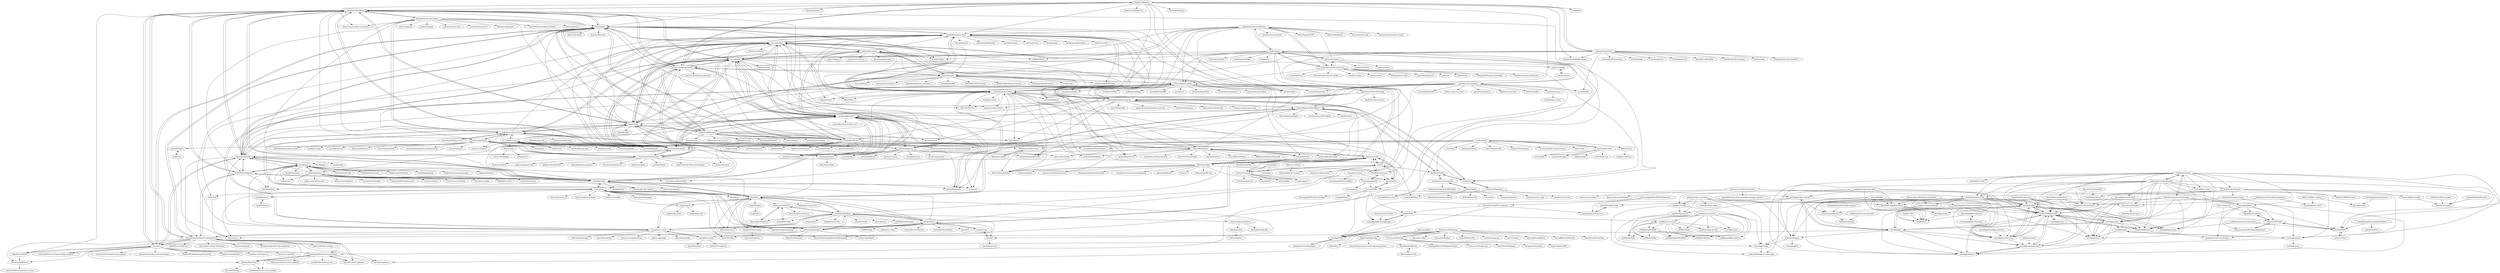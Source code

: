 digraph G {
"filegator/filegator" -> "prasathmani/tinyfilemanager" ["e"=1]
"filegator/filegator" -> "DirectoryLister/DirectoryLister" ["e"=1]
"filegator/filegator" -> "mickael-kerjean/filestash" ["e"=1]
"filegator/filegator" -> "kalcaddle/kodbox" ["e"=1]
"filegator/filegator" -> "sergix44/XBackBone"
"filegator/filegator" -> "projectsend/projectsend"
"filegator/filegator" -> "filebrowser/filebrowser" ["e"=1]
"filegator/filegator" -> "stonith404/pingvin-share"
"filegator/filegator" -> "misterunknown/ifm" ["e"=1]
"filegator/filegator" -> "shlinkio/shlink" ["e"=1]
"filegator/filegator" -> "hestiacp/hestiacp" ["e"=1]
"filegator/filegator" -> "pawelmalak/flame" ["e"=1]
"filegator/filegator" -> "diced/zipline"
"filegator/filegator" -> "coderaiser/cloudcmd"
"filegator/filegator" -> "lrsjng/h5ai" ["e"=1]
"pinterest/snappass" -> "jhaals/yopass"
"pinterest/snappass" -> "onetimesecret/onetimesecret"
"pinterest/snappass" -> "pinterest/teletraan" ["e"=1]
"pinterest/snappass" -> "pinterest/knox" ["e"=1]
"pinterest/snappass" -> "pinterest/singer"
"pinterest/snappass" -> "pglombardo/PasswordPusher"
"jhaals/yopass" -> "pglombardo/PasswordPusher"
"jhaals/yopass" -> "pinterest/snappass"
"jhaals/yopass" -> "HemmeligOrg/Hemmelig.app"
"jhaals/yopass" -> "onetimesecret/onetimesecret"
"jhaals/yopass" -> "PrivateBin/PrivateBin"
"jhaals/yopass" -> "cupcakearmy/cryptgeon"
"jhaals/yopass" -> "AndrewPaglusch/FlashPaper"
"jhaals/yopass" -> "smallstep/certificates" ["e"=1]
"jhaals/yopass" -> "algolia/sup3rS3cretMes5age"
"jhaals/yopass" -> "Luzifer/ots"
"jhaals/yopass" -> "root-gg/plik"
"jhaals/yopass" -> "smallwat3r/shhh"
"jhaals/yopass" -> "TwiN/gatus" ["e"=1]
"jhaals/yopass" -> "projectsend/projectsend"
"jhaals/yopass" -> "FairwindsOps/pluto" ["e"=1]
"projectsend/projectsend" -> "linagora/linshare" ["e"=1]
"projectsend/projectsend" -> "eikek/sharry"
"projectsend/projectsend" -> "psi-4ward/psitransfer"
"projectsend/projectsend" -> "YouTransfer/YouTransfer"
"projectsend/projectsend" -> "epoupon/fileshelter"
"projectsend/projectsend" -> "stonith404/pingvin-share"
"projectsend/projectsend" -> "sergix44/XBackBone"
"projectsend/projectsend" -> "axeloz/filesharing"
"projectsend/projectsend" -> "root-gg/plik"
"projectsend/projectsend" -> "filegator/filegator"
"projectsend/projectsend" -> "shlinkio/shlink" ["e"=1]
"projectsend/projectsend" -> "Forceu/Gokapi"
"projectsend/projectsend" -> "diced/zipline"
"projectsend/projectsend" -> "timvisee/send"
"projectsend/projectsend" -> "linuxserver/docker-projectsend"
"ldidry/lstu" -> "ldidry/lutim"
"ldidry/lstu" -> "ethanal/Nimbus"
"sergix44/XBackBone" -> "tycrek/ass"
"sergix44/XBackBone" -> "diced/zipline"
"sergix44/XBackBone" -> "TannerReynolds/ShareX-Upload-Server"
"sergix44/XBackBone" -> "chibisafe/chibisafe"
"sergix44/XBackBone" -> "AlphaNecron/Void"
"sergix44/XBackBone" -> "BobbyWibowo/lolisafe"
"sergix44/XBackBone" -> "eikek/sharry"
"sergix44/XBackBone" -> "nokonoko/Uguu"
"sergix44/XBackBone" -> "JoeGandy/ShareX-Custom-Upload"
"sergix44/XBackBone" -> "psi-4ward/psitransfer"
"sergix44/XBackBone" -> "projectsend/projectsend"
"sergix44/XBackBone" -> "epoupon/fileshelter"
"sergix44/XBackBone" -> "filegator/filegator"
"sergix44/XBackBone" -> "HaschekSolutions/pictshare"
"sergix44/XBackBone" -> "root-gg/plik"
"w4/bin" -> "wantguns/bin"
"w4/bin" -> "matze/wastebin"
"w4/bin" -> "epoupon/fileshelter"
"w4/bin" -> "orhun/rustypaste"
"w4/bin" -> "florianjs/Digital-Currency"
"w4/bin" -> "mkaczanowski/pastebin"
"w4/bin" -> "szabodanika/microbin"
"w4/bin" -> "smallwat3r/shhh"
"rupa/sprunge" -> "solusipse/fiche"
"rupa/sprunge" -> "ptpb/pb"
"algolia/sup3rS3cretMes5age" -> "algolia/instantsearch-ios" ["e"=1]
"algolia/sup3rS3cretMes5age" -> "HemmeligOrg/Hemmelig.app"
"algolia/sup3rS3cretMes5age" -> "AndrewPaglusch/FlashPaper"
"Wellenline/auddly-server" -> "Wellenline/auddly"
"metakgp/wimp" -> "kshitij10496/hercules"
"metakgp/wimp" -> "metakgp/mftp"
"metakgp/wimp" -> "metakgp/leprechaun"
"metakgp/wimp" -> "metakgp/gyft"
"metakgp/wimp" -> "metakgp/chillzone"
"metakgp/wimp" -> "kshitij10496/lexico"
"metakgp/wimp" -> "metakgp/mfqp"
"metakgp/wimp" -> "kossiitkgp/docs"
"grapheo12/erp_feedback" -> "priyanshux/bunkmeet"
"metakgp/sarathi" -> "lttkgp/falcon"
"pshishodiaa/CP-Resources." -> "shmundhra/Algorithms"
"Francesco149/weebp" -> "SegoCode/AutoWall" ["e"=1]
"Francesco149/weebp" -> "GiantappMan/LiveWallpaperEngine" ["e"=1]
"Francesco149/weebp" -> "Francesco149/oppai-ng" ["e"=1]
"Francesco149/weebp" -> "Francesco149/sharenix"
"Francesco149/weebp" -> "NoisyWinds/Wallpaper" ["e"=1]
"Francesco149/weebp" -> "annagraem/moelang"
"learn-awesome/learn-awesome" -> "kata-containers/packaging" ["e"=1]
"learn-awesome/learn-awesome" -> "openshift/cluster-kube-controller-manager-operator" ["e"=1]
"learn-awesome/learn-awesome" -> "learn-awesome/learn"
"learn-awesome/learn-awesome" -> "karnakgp/Karna"
"learn-awesome/learn-awesome" -> "OrkoHunter/gsoc-FAQs"
"pldubouilh/gossa" -> "epoupon/fileshelter"
"pldubouilh/gossa" -> "andreimarcu/linx-server"
"pldubouilh/gossa" -> "misterunknown/ifm" ["e"=1]
"pldubouilh/gossa" -> "jessfraz/s3server"
"pldubouilh/gossa" -> "schollz/cowyo"
"pldubouilh/gossa" -> "AndrewPaglusch/FlashPaper"
"pldubouilh/gossa" -> "ihexxa/quickshare"
"pldubouilh/gossa" -> "xataz/gobrowser"
"pldubouilh/gossa" -> "Forceu/Gokapi"
"pldubouilh/gossa" -> "proofrock/pupcloud"
"pldubouilh/gossa" -> "mickael-kerjean/filestash" ["e"=1]
"pldubouilh/gossa" -> "epoupon/lms" ["e"=1]
"pldubouilh/gossa" -> "szabodanika/microbin"
"pldubouilh/gossa" -> "root-gg/plik"
"pldubouilh/gossa" -> "zer0tonin/Mikochi"
"schollz/rwtxt" -> "schollz/cowyo"
"solusipse/fiche" -> "rupa/sprunge"
"solusipse/fiche" -> "mia-0/0x0" ["e"=1]
"solusipse/fiche" -> "ptpb/pb"
"solusipse/fiche" -> "claudehohl/Stikked"
"solusipse/fiche" -> "PrivateBin/PrivateBin"
"solusipse/fiche" -> "toptal/haste-server"
"solusipse/fiche" -> "Tygs/0bin"
"solusipse/fiche" -> "nokonoko/Uguu"
"solusipse/fiche" -> "glowing-bear/glowing-bear" ["e"=1]
"solusipse/fiche" -> "elitak/nixos-infect" ["e"=1]
"solusipse/fiche" -> "dutchcoders/transfer.sh" ["e"=1]
"solusipse/fiche" -> "sebsauvage/ZeroBin"
"solusipse/fiche" -> "leahneukirchen/mblaze" ["e"=1]
"solusipse/fiche" -> "DHowett/spectre"
"solusipse/fiche" -> "Upload/Up1"
"kossiitkgp/email-to-slack" -> "metakgp/metakgp-wiki"
"kossiitkgp/email-to-slack" -> "kshitij10496/hercules"
"kossiitkgp/email-to-slack" -> "kossiitkgp/docs"
"kossiitkgp/email-to-slack" -> "metakgp/mftp"
"TannerReynolds/ShareX-Upload-Server" -> "sergix44/XBackBone"
"TannerReynolds/ShareX-Upload-Server" -> "tycrek/ass"
"TannerReynolds/ShareX-Upload-Server" -> "MrDemonWolf/share"
"TannerReynolds/ShareX-Upload-Server" -> "JoeGandy/ShareX-Custom-Upload"
"TannerReynolds/ShareX-Upload-Server" -> "Xenthys/ShareXen"
"TannerReynolds/ShareX-Upload-Server" -> "aerouk/imageserve"
"TannerReynolds/ShareX-Upload-Server" -> "Androz2091/discord-logs" ["e"=1]
"TannerReynolds/ShareX-Upload-Server" -> "Sank6/Discord-Bot-List" ["e"=1]
"TannerReynolds/ShareX-Upload-Server" -> "shitcorp/discord-bot-dashboard" ["e"=1]
"TannerReynolds/ShareX-Upload-Server" -> "Androz2091/discord-data-package-explorer" ["e"=1]
"TannerReynolds/ShareX-Upload-Server" -> "ShareX/CustomUploaders"
"TannerReynolds/ShareX-Upload-Server" -> "diced/zipline"
"TannerReynolds/ShareX-Upload-Server" -> "BobbyWibowo/lolisafe"
"TannerReynolds/ShareX-Upload-Server" -> "Ctrlpanel-gg/panel" ["e"=1]
"TannerReynolds/ShareX-Upload-Server" -> "MrAugu/simple-discordjs-dashboard" ["e"=1]
"dogbin/dogbin" -> "dogbin/inu"
"Gauraviitkgp/Math-IITKGP-Resources" -> "pshishodiaa/CP-Resources."
"Gauraviitkgp/Math-IITKGP-Resources" -> "TheLethalCode/KGP_Academics"
"BobbyWibowo/lolisafe" -> "chibisafe/chibisafe"
"BobbyWibowo/lolisafe" -> "pomf/pomf"
"BobbyWibowo/lolisafe" -> "nokonoko/Uguu"
"BobbyWibowo/lolisafe" -> "TannerReynolds/ShareX-Upload-Server"
"BobbyWibowo/lolisafe" -> "pomf/MoePanel"
"BobbyWibowo/lolisafe" -> "sergix44/XBackBone"
"DarrenOfficial/dpaste" -> "jordansamuel/PASTE"
"DarrenOfficial/dpaste" -> "enchant97/hasty-paste"
"MrDemonWolf/share" -> "DemonWolfDev/community-server"
"lordelph/pastebin" -> "jordansamuel/PASTE"
"kossiitkgp/GoLang-Classes" -> "dibyadas/read-it"
"kossiitkgp/Open-Source-Internships" -> "kossiitkgp/docs"
"kossiitkgp/Open-Source-Internships" -> "lttkgp/falcon"
"kossiitkgp/Open-Source-Internships" -> "kshitij10496/hercules"
"interaapps/pastefy" -> "Yureien/YABin"
"interaapps/pastefy" -> "Cesura/pastey"
"interaapps/pastefy" -> "WardPearce/paaster"
"arnav-t/what-slot" -> "pranitbauva1997/no-distract"
"arnav-t/what-slot" -> "Vipul999ujawane/Gru"
"imgbi/img.bi" -> "imgbi/img.bi-api"
"imgbi/img.bi" -> "imgbi/imgbi-client"
"Xenthys/ShareXen" -> "JoeGandy/ShareX-Custom-Upload"
"Xenthys/ShareXen" -> "Inteliboi/ShareX-Custom-Upload"
"Xenthys/ShareXen" -> "Havenstd06/Limg"
"ihexxa/quickshare" -> "epoupon/fileshelter"
"ihexxa/quickshare" -> "eikek/sharry"
"ihexxa/quickshare" -> "farisc0de/Uploady"
"ihexxa/quickshare" -> "root-gg/plik"
"kshitij10496/lexico" -> "kshitij10496/hercules"
"kshitij10496/lexico" -> "pranitbauva1997/no-distract"
"pinterest/singer" -> "pinterest/orion"
"MagicCap/MagicCap" -> "jiktim/Ram"
"MagicCap/MagicCap" -> "JakeMakesStuff/Cube"
"MagicCap/MagicCap" -> "AuroraCommunity/AuroraCommunity.github.io"
"thealphadollar/set_proxy" -> "metakgp/erp-auto-login"
"thealphadollar/set_proxy" -> "rohitner/ERP-BDAY"
"thealphadollar/set_proxy" -> "metakgp/mftp"
"thealphadollar/set_proxy" -> "kshitij10496/hercules"
"karnakgp/Karna" -> "nishnik/KSNS"
"karnakgp/Karna" -> "kshitij10496/lexico"
"karnakgp/Karna" -> "rohitner/ERP-BDAY"
"karnakgp/Karna" -> "themousepotato/ROSAppsDeployment"
"karnakgp/Karna" -> "Vipul999ujawane/Gru"
"nishnik/KSNS" -> "nishnik/Cafune"
"nishnik/KSNS" -> "rohitner/ERP-BDAY"
"nishnik/Cafune" -> "nishnik/KSNS"
"kossiitkgp/docs" -> "kshitij10496/hercules"
"kshitij10496/hercules" -> "metakgp/metakgp-wiki"
"kshitij10496/hercules" -> "kshitij10496/lexico"
"kshitij10496/hercules" -> "metakgp/mftp"
"kshitij10496/hercules" -> "metakgp/wimp"
"kshitij10496/hercules" -> "metakgp/Kronos"
"kshitij10496/hercules" -> "metakgp/chillzone"
"kshitij10496/hercules" -> "kossiitkgp/docs"
"kshitij10496/hercules" -> "metakgp/erp-auto-login"
"defuse/pastebin" -> "defuse/elfplayer"
"themousepotato/ROSAppsDeployment" -> "rohitner/ERP-BDAY"
"xypnox/dotfiles" -> "lttkgp/falcon"
"xypnox/dotfiles" -> "dibyadas/imagery"
"xypnox/dotfiles" -> "kshitij10496/hercules"
"xypnox/dotfiles" -> "kossiitkgp/design"
"xypnox/dotfiles" -> "Bahi-Khata-App/Bahi-Khata"
"xypnox/dotfiles" -> "metakgp/erp-auto-login"
"JakeMakesStuff/Cube" -> "htbrown/Discord.fm"
"metakgp/Kronos" -> "kshitij10496/hercules"
"athityakumar/DashVis" -> "athityakumar/proxyrc"
"metakgp/chillzone" -> "metakgp/metakgp-wiki"
"shmundhra/Algorithms" -> "pshishodiaa/CP-Resources."
"lttkgp/C-3PO" -> "lttkgp/falcon"
"dibyadas/imagery" -> "kossiitkgp/design"
"dibyadas/imagery" -> "metakgp/gyft2"
"kossiitkgp/design" -> "sahil-shubham/go-rss-slack-app"
"Vipul999ujawane/Gru" -> "rohitner/ERP-BDAY"
"rohitner/ERP-BDAY" -> "Vipul999ujawane/Gru"
"rohitner/ERP-BDAY" -> "themousepotato/ROSAppsDeployment"
"rohitner/ERP-BDAY" -> "nishnik/KSNS"
"rohitner/ERP-BDAY" -> "pranitbauva1997/no-distract"
"nurdism/neko" -> "m1k1o/neko-rooms"
"nurdism/neko" -> "m1k1o/neko" ["e"=1]
"nurdism/neko" -> "Khauri/Turtus"
"nurdism/neko" -> "ionorg/ion" ["e"=1]
"nurdism/neko" -> "psi-4ward/psitransfer"
"nurdism/neko" -> "getmango/Mango" ["e"=1]
"nurdism/neko" -> "calzoneman/sync"
"nurdism/neko" -> "rmountjoy92/DashMachine" ["e"=1]
"nurdism/neko" -> "peer-calls/peer-calls" ["e"=1]
"nurdism/neko" -> "giongto35/cloud-game" ["e"=1]
"nurdism/neko" -> "zorchenhimer/MovieNight" ["e"=1]
"nurdism/neko" -> "rviscarra/webrtc-remote-screen" ["e"=1]
"nurdism/neko" -> "Discord-Datamining/Discord-Datamining" ["e"=1]
"nurdism/neko" -> "XiovV/Golty"
"nurdism/neko" -> "Wellenline/auddly-server"
"diced/zipline" -> "sergix44/XBackBone"
"diced/zipline" -> "tycrek/ass"
"diced/zipline" -> "chibisafe/chibisafe"
"diced/zipline" -> "stonith404/pingvin-share"
"diced/zipline" -> "pelican-dev/panel" ["e"=1]
"diced/zipline" -> "pocket-id/pocket-id" ["e"=1]
"diced/zipline" -> "szabodanika/microbin"
"diced/zipline" -> "ShaneIsrael/fireshare"
"diced/zipline" -> "azukaar/Cosmos-Server" ["e"=1]
"diced/zipline" -> "CaramelFur/Picsur"
"diced/zipline" -> "MauriceNino/dashdot" ["e"=1]
"diced/zipline" -> "Forceu/Gokapi"
"diced/zipline" -> "moghtech/komodo" ["e"=1]
"diced/zipline" -> "andrii-kryvoviaz/slink" ["e"=1]
"diced/zipline" -> "TannerReynolds/ShareX-Upload-Server"
"TheLethalCode/KGP_Academics" -> "metakgp/fERP"
"TheLethalCode/KGP_Academics" -> "pshishodiaa/CP-Resources."
"TheLethalCode/KGP_Academics" -> "proffapt/fERP"
"ptpb/pb" -> "sudokode/pbwww"
"ptpb/pb" -> "rupa/sprunge"
"toptal/haste-server" -> "toptal/haste-client"
"toptal/haste-server" -> "claudehohl/Stikked"
"toptal/haste-server" -> "PrivateBin/PrivateBin"
"toptal/haste-server" -> "thelounge/thelounge" ["e"=1]
"toptal/haste-server" -> "chibisafe/chibisafe"
"toptal/haste-server" -> "pterodactyl/panel" ["e"=1]
"toptal/haste-server" -> "solusipse/fiche"
"toptal/haste-server" -> "TannerReynolds/ShareX-Upload-Server"
"toptal/haste-server" -> "Tygs/0bin"
"toptal/haste-server" -> "diced/zipline"
"toptal/haste-server" -> "Discord-Datamining/Discord-Datamining" ["e"=1]
"toptal/haste-server" -> "powercord-org/powercord" ["e"=1]
"toptal/haste-server" -> "pelican-eggs/eggs" ["e"=1]
"toptal/haste-server" -> "pomf/pomf"
"toptal/haste-server" -> "dzikoysk/reposilite" ["e"=1]
"lithammer/go-wiki" -> "peterhellberg/wiki"
"reddec/trusted-cgi" -> "florianjs/Digital-Currency"
"Francesco149/sharenix" -> "ArsenArsen/KShare" ["e"=1]
"Francesco149/sharenix" -> "ShareXin/ShareXin"
"Francesco149/sharenix" -> "cmdrkotori/mpc-qt" ["e"=1]
"Francesco149/sharenix" -> "MagicCap/MagicCap"
"Francesco149/sharenix" -> "z411/trackma" ["e"=1]
"Francesco149/sharenix" -> "diamondburned/6cord" ["e"=1]
"Francesco149/sharenix" -> "tycrek/ass"
"Francesco149/sharenix" -> "leovoel/BeautifulDiscord" ["e"=1]
"Francesco149/sharenix" -> "Francesco149/weebp"
"Francesco149/sharenix" -> "KevinParnell/OneeChan" ["e"=1]
"Francesco149/sharenix" -> "TannerReynolds/ShareX-Upload-Server"
"Francesco149/sharenix" -> "aerouk/imageserve"
"Francesco149/sharenix" -> "ekisu/mpv-webm" ["e"=1]
"smallwat3r/shhh" -> "Luzifer/ots"
"smallwat3r/shhh" -> "AndrewPaglusch/FlashPaper"
"smallwat3r/shhh" -> "siteinspector/siteinspector"
"toptal/haste-client" -> "toptal/haste-server"
"toptal/haste-client" -> "diethnis/standalones"
"toptal/haste-client" -> "ajryan/WinHaste"
"ethanal/Nimbus" -> "ldidry/lstu"
"atharva-lipare/MS-Teams-Auto-Joiner" -> "grapheo12/erp_feedback"
"atharva-lipare/MS-Teams-Auto-Joiner" -> "metakgp/sarathi"
"atharva-lipare/MS-Teams-Auto-Joiner" -> "Bahi-Khata-App/Bahi-Khata"
"atharva-lipare/MS-Teams-Auto-Joiner" -> "metakgp/erp-auto-login"
"kossiitkgp/KWoC-Backend" -> "lttkgp/falcon"
"kossiitkgp/KWoC-Backend" -> "kossiitkgp/KWoC-Frontend"
"Wellenline/auddly" -> "Wellenline/auddly-server"
"Khauri/Turtus" -> "SimplyLinn/bunny"
"clickatell/clickatell-python" -> "OrkoHunter/nxcpy"
"htbrown/Discord.fm" -> "JakeMakesStuff/Cube"
"Bahi-Khata-App/Bahi-Khata" -> "lttkgp/falcon"
"Bahi-Khata-App/Bahi-Khata" -> "kshitij10496/hercules"
"tycrek/ass" -> "sergix44/XBackBone"
"tycrek/ass" -> "diced/zipline"
"tycrek/ass" -> "TannerReynolds/ShareX-Upload-Server"
"tycrek/ass" -> "Facinorous-420/dick"
"tycrek/ass" -> "AlphaNecron/Void"
"tycrek/ass" -> "chibisafe/chibisafe"
"tycrek/ass" -> "JoeGandy/ShareX-Custom-Upload"
"tycrek/ass" -> "zhensherlock/company-autocomplete" ["e"=1]
"tycrek/ass" -> "zhensherlock/webrtc-streamer-helper" ["e"=1]
"tycrek/ass" -> "ShadowMusk/QingLong-framework" ["e"=1]
"tycrek/ass" -> "lambda-client/lambda" ["e"=1]
"tycrek/ass" -> "MrDemonWolf/share"
"tycrek/ass" -> "Xenthys/ShareXen"
"tycrek/ass" -> "Androz2091/discord-data-package-explorer" ["e"=1]
"tycrek/ass" -> "interface-ui/interface-ui" ["e"=1]
"timvisee/send" -> "timvisee/ffsend" ["e"=1]
"timvisee/send" -> "timvisee/send-instances" ["e"=1]
"timvisee/send" -> "Forceu/Gokapi"
"timvisee/send" -> "stonith404/pingvin-share"
"timvisee/send" -> "libredirect/browser_extension" ["e"=1]
"timvisee/send" -> "PrivateBin/PrivateBin"
"timvisee/send" -> "schlagmichdoch/PairDrop" ["e"=1]
"timvisee/send" -> "libreddit/libreddit" ["e"=1]
"timvisee/send" -> "HACKERALERT/Picocrypt" ["e"=1]
"timvisee/send" -> "szabodanika/microbin"
"timvisee/send" -> "thedaviddelta/lingva-translate" ["e"=1]
"timvisee/send" -> "psi-4ward/psitransfer"
"timvisee/send" -> "cryptpad/cryptpad" ["e"=1]
"timvisee/send" -> "benbusby/whoogle-search" ["e"=1]
"timvisee/send" -> "mozilla/send" ["e"=1]
"cupcakearmy/cryptgeon" -> "CorentinTh/enclosed" ["e"=1]
"cupcakearmy/cryptgeon" -> "szabodanika/microbin"
"cupcakearmy/cryptgeon" -> "beromir/Servas" ["e"=1]
"cupcakearmy/cryptgeon" -> "pasteburn/pasteburn"
"cupcakearmy/cryptgeon" -> "jhaals/yopass"
"cupcakearmy/cryptgeon" -> "lidalao/ServerStatus" ["e"=1]
"cupcakearmy/cryptgeon" -> "WardPearce/paaster"
"cupcakearmy/cryptgeon" -> "nirui/sshwifty" ["e"=1]
"cupcakearmy/cryptgeon" -> "TheYoke/PngBin" ["e"=1]
"cupcakearmy/cryptgeon" -> "LucienShui/PasteMe" ["e"=1]
"cupcakearmy/cryptgeon" -> "CaramelFur/Picsur"
"cupcakearmy/cryptgeon" -> "wikihost-opensource/als" ["e"=1]
"cupcakearmy/cryptgeon" -> "liuquanhao/moyu"
"cupcakearmy/cryptgeon" -> "HemmeligOrg/Hemmelig.app"
"cupcakearmy/cryptgeon" -> "ShaneIsrael/fireshare"
"pglombardo/PasswordPusher" -> "onetimesecret/onetimesecret"
"pglombardo/PasswordPusher" -> "jhaals/yopass"
"pglombardo/PasswordPusher" -> "amidaware/tacticalrmm" ["e"=1]
"pglombardo/PasswordPusher" -> "Bubka/2FAuth" ["e"=1]
"pglombardo/PasswordPusher" -> "stonith404/pingvin-share"
"pglombardo/PasswordPusher" -> "HemmeligOrg/Hemmelig.app"
"pglombardo/PasswordPusher" -> "szabodanika/microbin"
"pglombardo/PasswordPusher" -> "PrivateBin/PrivateBin"
"pglombardo/PasswordPusher" -> "KelvinTegelaar/CIPP" ["e"=1]
"pglombardo/PasswordPusher" -> "shlinkio/shlink" ["e"=1]
"pglombardo/PasswordPusher" -> "Kovah/LinkAce" ["e"=1]
"pglombardo/PasswordPusher" -> "timvisee/send"
"pglombardo/PasswordPusher" -> "jokob-sk/NetAlertX" ["e"=1]
"pglombardo/PasswordPusher" -> "docusealco/docuseal" ["e"=1]
"pglombardo/PasswordPusher" -> "alexjustesen/speedtest-tracker" ["e"=1]
"HemmeligOrg/Hemmelig.app" -> "szabodanika/microbin"
"HemmeligOrg/Hemmelig.app" -> "mag37/dockcheck" ["e"=1]
"HemmeligOrg/Hemmelig.app" -> "AndrewPaglusch/FlashPaper"
"HemmeligOrg/Hemmelig.app" -> "Luzifer/ots"
"HemmeligOrg/Hemmelig.app" -> "IgnisDa/ryot" ["e"=1]
"HemmeligOrg/Hemmelig.app" -> "xavier-hernandez/goaccess-for-nginxproxymanager" ["e"=1]
"HemmeligOrg/Hemmelig.app" -> "Forceu/Gokapi"
"HemmeligOrg/Hemmelig.app" -> "stonith404/pingvin-share"
"HemmeligOrg/Hemmelig.app" -> "OliveTin/OliveTin" ["e"=1]
"HemmeligOrg/Hemmelig.app" -> "loganmarchione/homelab-svg-assets" ["e"=1]
"HemmeligOrg/Hemmelig.app" -> "RoastSlav/quickdrop" ["e"=1]
"HemmeligOrg/Hemmelig.app" -> "Sathvik-Rao/ClipCascade" ["e"=1]
"HemmeligOrg/Hemmelig.app" -> "jordan-dalby/ByteStash" ["e"=1]
"HemmeligOrg/Hemmelig.app" -> "composecraft/composecraft" ["e"=1]
"HemmeligOrg/Hemmelig.app" -> "azukaar/Cosmos-Server" ["e"=1]
"nokonoko/Uguu" -> "pomf/pomf"
"nokonoko/Uguu" -> "nokonoko/Pomf" ["e"=1]
"nokonoko/Uguu" -> "BobbyWibowo/lolisafe"
"nokonoko/Uguu" -> "chibisafe/chibisafe"
"nokonoko/Uguu" -> "pomf/MoePanel"
"nokonoko/Uguu" -> "epoupon/fileshelter"
"nokonoko/Uguu" -> "sergix44/XBackBone"
"nokonoko/Uguu" -> "axeloz/filesharing"
"nokonoko/Uguu" -> "Rouji/single_php_filehost"
"nokonoko/Uguu" -> "Upload/Up1"
"nokonoko/Uguu" -> "root-gg/plik"
"nokonoko/Uguu" -> "eikek/sharry"
"nokonoko/Uguu" -> "Tygs/0bin"
"nokonoko/Uguu" -> "stv0g/gose"
"nokonoko/Uguu" -> "maxpowa/nodepomf"
"root-gg/plik" -> "psi-4ward/psitransfer"
"root-gg/plik" -> "epoupon/fileshelter"
"root-gg/plik" -> "eikek/sharry"
"root-gg/plik" -> "andreimarcu/linx-server"
"root-gg/plik" -> "Forceu/Gokapi"
"root-gg/plik" -> "ldidry/lufi"
"root-gg/plik" -> "YouTransfer/YouTransfer"
"root-gg/plik" -> "ovh/the-bastion" ["e"=1]
"root-gg/plik" -> "projectsend/projectsend"
"root-gg/plik" -> "sergix44/XBackBone"
"root-gg/plik" -> "stv0g/gose"
"root-gg/plik" -> "ihexxa/quickshare"
"root-gg/plik" -> "zelon88/HRConvert2" ["e"=1]
"root-gg/plik" -> "mtlynch/picoshare"
"root-gg/plik" -> "szabodanika/microbin"
"praneeth-rdy/CV-Buddy" -> "metakgp/iitkgp-erp-login-pypi"
"Forceu/Gokapi" -> "eikek/sharry"
"Forceu/Gokapi" -> "stonith404/pingvin-share"
"Forceu/Gokapi" -> "szabodanika/microbin"
"Forceu/Gokapi" -> "root-gg/plik"
"Forceu/Gokapi" -> "timvisee/send"
"Forceu/Gokapi" -> "diced/zipline"
"Forceu/Gokapi" -> "mtlynch/picoshare"
"Forceu/Gokapi" -> "epoupon/fileshelter"
"Forceu/Gokapi" -> "ShaneIsrael/fireshare"
"Forceu/Gokapi" -> "psi-4ward/psitransfer"
"Forceu/Gokapi" -> "OliveTin/OliveTin" ["e"=1]
"Forceu/Gokapi" -> "Kovah/LinkAce" ["e"=1]
"Forceu/Gokapi" -> "HemmeligOrg/Hemmelig.app"
"Forceu/Gokapi" -> "jmbannon/ytdl-sub" ["e"=1]
"Forceu/Gokapi" -> "chibisafe/chibisafe"
"Upload/Up1" -> "sebsauvage/ZeroBin"
"Upload/Up1" -> "Upload/upclient"
"Upload/Up1" -> "imgbi/img.bi"
"Upload/Up1" -> "ldidry/lutim"
"Upload/Up1" -> "Sonerezh/sonerezh" ["e"=1]
"Upload/Up1" -> "Tygs/0bin"
"Upload/Up1" -> "ldidry/lufi"
"Upload/Up1" -> "prism-break/prism-break" ["e"=1]
"Upload/Up1" -> "elrido/ZeroBin"
"Upload/Up1" -> "nokonoko/Uguu"
"Upload/Up1" -> "redmatrix/hubzilla" ["e"=1]
"Upload/Up1" -> "glowing-bear/glowing-bear" ["e"=1]
"Upload/Up1" -> "DHowett/spectre"
"Upload/Up1" -> "openspace42/aenigma"
"Upload/Up1" -> "andreimarcu/linx-server"
"spookbite/kronos2.0" -> "kossiitkgp/design"
"orhun/rustypaste" -> "orhun/rustypaste-cli"
"orhun/rustypaste" -> "matze/wastebin"
"orhun/rustypaste" -> "orhun/gpg-tui" ["e"=1]
"orhun/rustypaste" -> "printfn/fend" ["e"=1]
"orhun/rustypaste" -> "wantguns/bin"
"orhun/rustypaste" -> "w4/bin"
"orhun/rustypaste" -> "orhun/dotfiles"
"ZizzyDizzyMC/linx-server" -> "Seb3thehacker/sphinx-server"
"ZizzyDizzyMC/linx-server" -> "andreimarcu/linx-server"
"ShareX/CustomUploaders" -> "JoeGandy/ShareX-Custom-Upload"
"ShareX/CustomUploaders" -> "TannerReynolds/ShareX-Upload-Server"
"Upload/upclient" -> "Upload/ShareX"
"wantguns/bin" -> "matze/wastebin"
"wantguns/bin" -> "Yureien/YABin"
"wantguns/bin" -> "w4/bin"
"screensy/screensy" -> "miroslavpejic85/mirotalkbro" ["e"=1]
"screensy/screensy" -> "wantguns/bin"
"pinterest/orion" -> "pinterest/singer"
"morse-talk/morse-talk" -> "OrkoHunter/nxcpy"
"m1k1o/neko-rooms" -> "m1k1o/neko" ["e"=1]
"m1k1o/neko-rooms" -> "m1k1o/neko-vpn"
"m1k1o/neko-rooms" -> "m1k1o/neko-apps"
"m1k1o/neko-rooms" -> "nurdism/neko"
"m1k1o/neko-rooms" -> "debloper/xplex" ["e"=1]
"siteinspector/siteinspector" -> "chiefonboarding/ChiefOnboarding" ["e"=1]
"siteinspector/siteinspector" -> "kibitzr/kibitzr"
"siteinspector/siteinspector" -> "smallwat3r/shhh"
"Upload/ShareX" -> "Upload/upclient"
"kossiitkgp/KWoC-Frontend" -> "kossiitkgp/KWoC-Backend"
"thealphadollar/GSoCOrgFrequency" -> "priyanshux/bunkmeet"
"priyanshux/bunkmeet" -> "sheharyaar/ptokax"
"Tygs/0bin" -> "sebsauvage/ZeroBin"
"Tygs/0bin" -> "PrivateBin/PrivateBin"
"Tygs/0bin" -> "claudehohl/Stikked"
"Tygs/0bin" -> "Upload/Up1"
"Tygs/0bin" -> "epoupon/fileshelter"
"Tygs/0bin" -> "ptpb/pb"
"Tygs/0bin" -> "nokonoko/Uguu"
"Tygs/0bin" -> "DHowett/spectre"
"Tygs/0bin" -> "dogbin/dogbin"
"Tygs/0bin" -> "jordansamuel/PASTE"
"Tygs/0bin" -> "AndrewPaglusch/FlashPaper"
"Tygs/0bin" -> "imgbi/img.bi"
"Tygs/0bin" -> "elrido/ZeroBin"
"Tygs/0bin" -> "toptal/haste-server"
"Tygs/0bin" -> "alainmeier/cryptonote"
"CaramelFur/Picsur" -> "andrii-kryvoviaz/slink" ["e"=1]
"CaramelFur/Picsur" -> "diced/zipline"
"CaramelFur/Picsur" -> "ShaneIsrael/fireshare"
"CaramelFur/Picsur" -> "xavier-hernandez/goaccess-for-nginxproxymanager" ["e"=1]
"CaramelFur/Picsur" -> "stonith404/pingvin-share"
"CaramelFur/Picsur" -> "enchant97/hasty-paste"
"CaramelFur/Picsur" -> "icret/EasyImages2.0" ["e"=1]
"CaramelFur/Picsur" -> "jaaksii/sublink" ["e"=1]
"CaramelFur/Picsur" -> "dullage/flatnotes" ["e"=1]
"CaramelFur/Picsur" -> "thomiceli/opengist"
"CaramelFur/Picsur" -> "mtlynch/picoshare"
"CaramelFur/Picsur" -> "sergix44/XBackBone"
"CaramelFur/Picsur" -> "Dan6erbond/share-me"
"CaramelFur/Picsur" -> "mdshack/shotshare"
"CaramelFur/Picsur" -> "msgbyte/tianji" ["e"=1]
"szabodanika/microbin" -> "stonith404/pingvin-share"
"szabodanika/microbin" -> "OliveTin/OliveTin" ["e"=1]
"szabodanika/microbin" -> "Forceu/Gokapi"
"szabodanika/microbin" -> "sissbruecker/linkding" ["e"=1]
"szabodanika/microbin" -> "PrivateBin/PrivateBin"
"szabodanika/microbin" -> "HemmeligOrg/Hemmelig.app"
"szabodanika/microbin" -> "diced/zipline"
"szabodanika/microbin" -> "pawelmalak/flame" ["e"=1]
"szabodanika/microbin" -> "IgnisDa/ryot" ["e"=1]
"szabodanika/microbin" -> "MauriceNino/dashdot" ["e"=1]
"szabodanika/microbin" -> "thomiceli/opengist"
"szabodanika/microbin" -> "ellite/Wallos" ["e"=1]
"szabodanika/microbin" -> "azukaar/Cosmos-Server" ["e"=1]
"szabodanika/microbin" -> "ajnart/homarr" ["e"=1]
"szabodanika/microbin" -> "AnalogJ/scrutiny" ["e"=1]
"MaxLeiter/Drift" -> "thomiceli/opengist"
"MaxLeiter/Drift" -> "matze/wastebin"
"MaxLeiter/Drift" -> "transitive-bullshit/next-movie" ["e"=1]
"MaxLeiter/Drift" -> "szabodanika/microbin"
"MaxLeiter/Drift" -> "MauriceNino/dashdot" ["e"=1]
"MaxLeiter/Drift" -> "WardPearce/paaster"
"MaxLeiter/Drift" -> "mtlynch/picoshare"
"MaxLeiter/Drift" -> "SashenJayathilaka/Airbnb-Build" ["e"=1]
"MaxLeiter/Drift" -> "vercel/next-react-server-components" ["e"=1]
"MaxLeiter/Drift" -> "phntxx/dashboard" ["e"=1]
"MaxLeiter/Drift" -> "interaapps/pastefy"
"MaxLeiter/Drift" -> "Forceu/Gokapi"
"MaxLeiter/Drift" -> "lus/pasty" ["e"=1]
"MaxLeiter/Drift" -> "sadmann7/netflx-web" ["e"=1]
"MaxLeiter/Drift" -> "planetscale/beam" ["e"=1]
"stonith404/pingvin-share" -> "diced/zipline"
"stonith404/pingvin-share" -> "pocket-id/pocket-id" ["e"=1]
"stonith404/pingvin-share" -> "szabodanika/microbin"
"stonith404/pingvin-share" -> "ellite/Wallos" ["e"=1]
"stonith404/pingvin-share" -> "henrygd/beszel" ["e"=1]
"stonith404/pingvin-share" -> "schlagmichdoch/PairDrop" ["e"=1]
"stonith404/pingvin-share" -> "Forceu/Gokapi"
"stonith404/pingvin-share" -> "ajnart/homarr" ["e"=1]
"stonith404/pingvin-share" -> "linkwarden/linkwarden" ["e"=1]
"stonith404/pingvin-share" -> "louislam/dockge" ["e"=1]
"stonith404/pingvin-share" -> "tobychui/zoraxy" ["e"=1]
"stonith404/pingvin-share" -> "fosrl/pangolin" ["e"=1]
"stonith404/pingvin-share" -> "karakeep-app/karakeep" ["e"=1]
"stonith404/pingvin-share" -> "C4illin/ConvertX" ["e"=1]
"stonith404/pingvin-share" -> "CorentinTh/enclosed" ["e"=1]
"coderaiser/cloudcmd" -> "efeiefei/node-file-manager" ["e"=1]
"coderaiser/cloudcmd" -> "filegator/filegator"
"coderaiser/cloudcmd" -> "butlerx/wetty" ["e"=1]
"coderaiser/cloudcmd" -> "mickael-kerjean/filestash" ["e"=1]
"coderaiser/cloudcmd" -> "prasathmani/tinyfilemanager" ["e"=1]
"coderaiser/cloudcmd" -> "psi-4ward/psitransfer"
"coderaiser/cloudcmd" -> "nirui/sshwifty" ["e"=1]
"coderaiser/cloudcmd" -> "jlesage/docker-jdownloader-2" ["e"=1]
"coderaiser/cloudcmd" -> "root-gg/plik"
"coderaiser/cloudcmd" -> "psolom/RichFilemanager" ["e"=1]
"coderaiser/cloudcmd" -> "pyload/pyload" ["e"=1]
"coderaiser/cloudcmd" -> "cloudcmd/gritty"
"coderaiser/cloudcmd" -> "LTD-Beget/sprutio" ["e"=1]
"coderaiser/cloudcmd" -> "bastillion-io/Bastillion" ["e"=1]
"coderaiser/cloudcmd" -> "silverwind/droppy"
"mtlynch/picoshare" -> "stonith404/pingvin-share"
"mtlynch/picoshare" -> "Forceu/Gokapi"
"mtlynch/picoshare" -> "Lakr233/Rayon" ["e"=1]
"mtlynch/picoshare" -> "szabodanika/microbin"
"mtlynch/picoshare" -> "eikek/sharry"
"mtlynch/picoshare" -> "inventree/InvenTree" ["e"=1]
"mtlynch/picoshare" -> "MauriceNino/dashdot" ["e"=1]
"mtlynch/picoshare" -> "root-gg/plik"
"mtlynch/picoshare" -> "dullage/flatnotes" ["e"=1]
"mtlynch/picoshare" -> "CaramelFur/Picsur"
"mtlynch/picoshare" -> "photoview/photoview" ["e"=1]
"mtlynch/picoshare" -> "Bubka/2FAuth" ["e"=1]
"mtlynch/picoshare" -> "Kovah/LinkAce" ["e"=1]
"mtlynch/picoshare" -> "thomiceli/opengist"
"mtlynch/picoshare" -> "timvisee/send"
"andreimarcu/linx-server" -> "ZizzyDizzyMC/linx-server"
"andreimarcu/linx-server" -> "root-gg/plik"
"andreimarcu/linx-server" -> "psi-4ward/psitransfer"
"andreimarcu/linx-server" -> "pldubouilh/gossa"
"andreimarcu/linx-server" -> "andreimarcu/linx-client"
"andreimarcu/linx-server" -> "HaschekSolutions/pictshare"
"andreimarcu/linx-server" -> "eikek/sharry"
"andreimarcu/linx-server" -> "epoupon/fileshelter"
"andreimarcu/linx-server" -> "Forceu/Gokapi"
"andreimarcu/linx-server" -> "silverwind/droppy"
"andreimarcu/linx-server" -> "Upload/Up1"
"andreimarcu/linx-server" -> "schollz/cowyo"
"andreimarcu/linx-server" -> "sergix44/XBackBone"
"andreimarcu/linx-server" -> "cloudron-io/meemo" ["e"=1]
"andreimarcu/linx-server" -> "YouTransfer/YouTransfer"
"ldidry/lufi" -> "ldidry/lutim"
"metakgp/iit-kgp-network" -> "metakgp/iitkgp-erp-login-pypi"
"metakgp/iit-kgp-network" -> "priyanshux/bunkmeet"
"metakgp/iit-kgp-network" -> "metakgp/gyft"
"metakgp/iit-kgp-network" -> "metakgp/mftp"
"metakgp/iit-kgp-network" -> "spookbite/kronos2.0"
"proffapt/own-youtube" -> "proffapt/code-runner"
"proffapt/own-youtube" -> "proffapt/proffapt.github.io"
"proffapt/own-youtube" -> "proffapt/gsync"
"proffapt/own-youtube" -> "proffapt/proffapt"
"proffapt/own-youtube" -> "proffapt/whapc"
"proffapt/own-youtube" -> "proffapt/myREADME"
"proffapt/own-youtube" -> "proffapt/dotfiles"
"proffapt/own-youtube" -> "proffapt/DogeIITKGPBot"
"proffapt/own-youtube" -> "proffapt/bodhitree"
"proffapt/own-youtube" -> "proffapt/iitkgp-pds-lab"
"YouTransfer/YouTransfer" -> "psi-4ward/psitransfer"
"YouTransfer/YouTransfer" -> "projectsend/projectsend"
"YouTransfer/YouTransfer" -> "delight-im/FreeGeoDB" ["e"=1]
"YouTransfer/YouTransfer" -> "root-gg/plik"
"YouTransfer/YouTransfer" -> "silverwind/droppy"
"YouTransfer/YouTransfer" -> "andreimarcu/linx-server"
"YouTransfer/YouTransfer" -> "odewahn/docker-jumpstart" ["e"=1]
"YouTransfer/YouTransfer" -> "linagora/linshare" ["e"=1]
"YouTransfer/YouTransfer" -> "devinhunt/typebase.css" ["e"=1]
"YouTransfer/YouTransfer" -> "jayfk/statuspage" ["e"=1]
"YouTransfer/YouTransfer" -> "henryboldi/felony" ["e"=1]
"YouTransfer/YouTransfer" -> "getkaiwa/kaiwa" ["e"=1]
"YouTransfer/YouTransfer" -> "yask123/Instant-Music-Downloader" ["e"=1]
"YouTransfer/YouTransfer" -> "benhmoore/Knwl" ["e"=1]
"YouTransfer/YouTransfer" -> "paperwork/paperwork" ["e"=1]
"ShaneIsrael/fireshare" -> "diced/zipline"
"ShaneIsrael/fireshare" -> "CaramelFur/Picsur"
"ShaneIsrael/fireshare" -> "IgnisDa/ryot" ["e"=1]
"ShaneIsrael/fireshare" -> "Forceu/Gokapi"
"ShaneIsrael/fireshare" -> "Hubro/clipface"
"ShaneIsrael/fireshare" -> "aceberg/ExerciseDiary" ["e"=1]
"ShaneIsrael/fireshare" -> "stonith404/pingvin-share"
"ShaneIsrael/fireshare" -> "wizarrrr/wizarr" ["e"=1]
"ShaneIsrael/fireshare" -> "midarrlabs/midarr-server" ["e"=1]
"ShaneIsrael/fireshare" -> "Zibbp/ganymede" ["e"=1]
"ShaneIsrael/fireshare" -> "Brandawg93/PeaNUT" ["e"=1]
"ShaneIsrael/fireshare" -> "MauriceNino/dashdot" ["e"=1]
"ShaneIsrael/fireshare" -> "eikek/sharry"
"ShaneIsrael/fireshare" -> "beromir/Servas" ["e"=1]
"ShaneIsrael/fireshare" -> "szabodanika/microbin"
"sebsauvage/ZeroBin" -> "elrido/ZeroBin"
"sebsauvage/ZeroBin" -> "Tygs/0bin"
"sebsauvage/ZeroBin" -> "Upload/Up1"
"sebsauvage/ZeroBin" -> "PrivateBin/PrivateBin"
"sebsauvage/ZeroBin" -> "sebsauvage/Shaarli" ["e"=1]
"sebsauvage/ZeroBin" -> "ldidry/lutim"
"sebsauvage/ZeroBin" -> "claudehohl/Stikked"
"sebsauvage/ZeroBin" -> "BlogoText/blogotext" ["e"=1]
"HaschekSolutions/pictshare" -> "andreimarcu/linx-server"
"HaschekSolutions/pictshare" -> "sergix44/XBackBone"
"HaschekSolutions/pictshare" -> "hauxir/imgpush"
"HaschekSolutions/pictshare" -> "nokonoko/Uguu"
"HaschekSolutions/pictshare" -> "diced/zipline"
"HaschekSolutions/pictshare" -> "geek-at/http2pic"
"HaschekSolutions/pictshare" -> "rodber/chevereto-free" ["e"=1]
"HaschekSolutions/pictshare" -> "CaramelFur/Picsur"
"HaschekSolutions/pictshare" -> "LycheeOrg/Lychee-v3" ["e"=1]
"HaschekSolutions/pictshare" -> "eikek/sharry"
"HaschekSolutions/pictshare" -> "DirectoryLister/DirectoryLister" ["e"=1]
"HaschekSolutions/pictshare" -> "Alanaktion/phproject" ["e"=1]
"HaschekSolutions/pictshare" -> "HaschekSolutions/opentrashmail" ["e"=1]
"HaschekSolutions/pictshare" -> "BobbyWibowo/lolisafe"
"HaschekSolutions/pictshare" -> "cbenning/fussel" ["e"=1]
"metakgp/mfqp" -> "metakgp/naarad"
"metakgp/mfqp" -> "kossiitkgp/docs"
"metakgp/mfqp" -> "metakgp/mftp"
"OrkoHunter/gsoc-FAQs" -> "metakgp/erp-auto-login"
"OrkoHunter/gsoc-FAQs" -> "metakgp/chillzone"
"OrkoHunter/gsoc-FAQs" -> "kshitij10496/hercules"
"OrkoHunter/gsoc-FAQs" -> "shmundhra/Algorithms"
"OrkoHunter/gsoc-FAQs" -> "lttkgp/falcon"
"OrkoHunter/gsoc-FAQs" -> "grapheo12/erp_feedback"
"OrkoHunter/gsoc-FAQs" -> "Bahi-Khata-App/Bahi-Khata"
"OrkoHunter/gsoc-FAQs" -> "metakgp/mftp"
"OrkoHunter/gsoc-FAQs" -> "metakgp/metakgp-wiki"
"OrkoHunter/gsoc-FAQs" -> "athityakumar/DashVis"
"OrkoHunter/gsoc-FAQs" -> "kshitij10496/lexico"
"OrkoHunter/gsoc-FAQs" -> "metakgp/gyft"
"OrkoHunter/gsoc-FAQs" -> "priyanshux/bunkmeet"
"OrkoHunter/gsoc-FAQs" -> "kossiitkgp/docs"
"metakgp/mftp" -> "metakgp/erp-auto-login"
"metakgp/mftp" -> "kshitij10496/hercules"
"metakgp/mftp" -> "metakgp/metakgp-wiki"
"metakgp/mftp" -> "metakgp/chillzone"
"metakgp/mftp" -> "metakgp/sarathi"
"metakgp/mftp" -> "metakgp/leprechaun"
"metakgp/mftp" -> "metakgp/gyft"
"AlphaNecron/Void" -> "MrDemonWolf/share"
"AlphaNecron/Void" -> "tycrek/ass"
"LINKIWI/modern-paste" -> "LINKIWI/linkr"
"OrkoHunter/keep" -> "pep8speaks-org/pep8speaks"
"OrkoHunter/keep" -> "OrkoHunter/ping-me"
"OrkoHunter/keep" -> "athityakumar/DashVis"
"OrkoHunter/keep" -> "metakgp/naarad"
"OrkoHunter/keep" -> "nishnik/Play_Next"
"OrkoHunter/keep" -> "OrkoHunter/gsoc-FAQs"
"OrkoHunter/keep" -> "nishnik/KSNS"
"OrkoHunter/keep" -> "OrkoHunter/python-easter-eggs"
"OrkoHunter/keep" -> "metakgp/mftp"
"OrkoHunter/keep" -> "kaustubhhiware/NotiFyre"
"OrkoHunter/keep" -> "karnakgp/Karna"
"OrkoHunter/keep" -> "metakgp/wimp"
"OrkoHunter/keep" -> "metakgp/leprechaun"
"OrkoHunter/keep" -> "madan96/La-Z-Boy"
"OrkoHunter/keep" -> "metakgp/chillzone"
"WardPearce/paaster" -> "wantguns/bin"
"WardPearce/paaster" -> "interaapps/pastefy"
"WardPearce/paaster" -> "matze/wastebin"
"claudehohl/Stikked" -> "jordansamuel/PASTE"
"claudehohl/Stikked" -> "toptal/haste-server"
"claudehohl/Stikked" -> "Tygs/0bin"
"claudehohl/Stikked" -> "sayakb/sticky-notes"
"claudehohl/Stikked" -> "atmoner/php-pastebin-v3"
"claudehohl/Stikked" -> "lordelph/pastebin"
"claudehohl/Stikked" -> "sebsauvage/ZeroBin"
"claudehohl/Stikked" -> "PrivateBin/PrivateBin"
"claudehohl/Stikked" -> "solusipse/fiche"
"claudehohl/Stikked" -> "LINKIWI/modern-paste"
"claudehohl/Stikked" -> "DarrenOfficial/dpaste"
"claudehohl/Stikked" -> "tslocum/TinyIB" ["e"=1]
"claudehohl/Stikked" -> "kiwiirc/kiwiirc" ["e"=1]
"claudehohl/Stikked" -> "toptal/haste-client"
"claudehohl/Stikked" -> "anope/anope" ["e"=1]
"icyflame/awesome-social-science" -> "nishnik/KSNS"
"icyflame/awesome-social-science" -> "metakgp/leprechaun"
"matze/wastebin" -> "wantguns/bin"
"matze/wastebin" -> "orhun/rustypaste"
"matze/wastebin" -> "w4/bin"
"matze/wastebin" -> "WardPearce/paaster"
"matze/wastebin" -> "lukewhrit/spacebin"
"matze/wastebin" -> "thomiceli/opengist"
"matze/wastebin" -> "MaxLeiter/Drift"
"OrkoHunter/ping-me" -> "metakgp/naarad"
"OrkoHunter/ping-me" -> "OrkoHunter/nxcpy"
"OrkoHunter/ping-me" -> "kumarkrishna/paper-spray"
"OrkoHunter/ping-me" -> "OrkoHunter/gsoc-FAQs"
"OrkoHunter/ping-me" -> "morse-talk/morse-talk"
"OrkoHunter/ping-me" -> "Avikalp7/CG-Accumulator"
"OrkoHunter/ping-me" -> "OrkoHunter/Muriel"
"OrkoHunter/ping-me" -> "kshitij10496/Read-Later"
"OrkoHunter/Minesweeper" -> "OrkoHunter/nxcpy"
"proffapt/myREADME" -> "proffapt/proffapt"
"proffapt/myREADME" -> "proffapt/DogeIITKGPBot"
"proffapt/myREADME" -> "proffapt/proffapt.github.io"
"proffapt/myREADME" -> "proffapt/bodhitree"
"proffapt/myREADME" -> "proffapt/dotfiles"
"proffapt/code-runner" -> "proffapt/myREADME"
"proffapt/code-runner" -> "proffapt/DogeIITKGPBot"
"proffapt/code-runner" -> "proffapt/bodhitree"
"proffapt/code-runner" -> "proffapt/proffapt"
"proffapt/code-runner" -> "proffapt/iitkgp-pds-lab"
"proffapt/code-runner" -> "proffapt/proffapt.github.io"
"proffapt/code-runner" -> "proffapt/gsync"
"proffapt/code-runner" -> "proffapt/whapc"
"proffapt/code-runner" -> "proffapt/dotfiles"
"grapheo12/funky" -> "sahil-shubham/go-rss-slack-app"
"grapheo12/funky" -> "kossiitkgp/design"
"grapheo12/funky" -> "spookbite/kronos2.0"
"udiboy1209/fast_playlist" -> "kossiitkgp/kwoc-2017"
"udiboy1209/fast_playlist" -> "dibyadas/read-it"
"enchant97/hasty-paste" -> "lcomrade/lenpaste"
"liuquanhao/moyu" -> "LG-leige/open_cloud" ["e"=1]
"Rouji/single_php_filehost" -> "Rouji/Hupl"
"whitesmith/hawkpost" -> "Luzifer/ots"
"whitesmith/hawkpost" -> "orbitdb-archive/orbit" ["e"=1]
"whitesmith/hawkpost" -> "robertfoss/audio_shop" ["e"=1]
"whitesmith/hawkpost" -> "henryboldi/felony" ["e"=1]
"proffapt/fERP" -> "metakgp/iitkgp-erp-login-pypi"
"proffapt/fERP" -> "proffapt/code-runner"
"proffapt/fERP" -> "metakgp/fERP"
"silverwind/droppy" -> "droppyjs/droppy"
"silverwind/droppy" -> "andreimarcu/linx-server"
"silverwind/droppy" -> "YouTransfer/YouTransfer"
"silverwind/droppy" -> "psi-4ward/psitransfer"
"silverwind/droppy" -> "Wellenline/auddly-server"
"silverwind/droppy" -> "mickael-kerjean/filestash" ["e"=1]
"silverwind/droppy" -> "jeroenpardon/sui" ["e"=1]
"silverwind/droppy" -> "shaarli/Shaarli" ["e"=1]
"silverwind/droppy" -> "rmountjoy92/DashMachine" ["e"=1]
"silverwind/droppy" -> "hello-react/HoServer" ["e"=1]
"silverwind/droppy" -> "aind-containers/aind" ["e"=1]
"silverwind/droppy" -> "sergix44/XBackBone"
"silverwind/droppy" -> "ethanal/Nimbus"
"silverwind/droppy" -> "caicaishmily/pragmatic-programmer-zh" ["e"=1]
"silverwind/droppy" -> "causefx/Organizr" ["e"=1]
"Avikalp7/CG-Accumulator" -> "kshitij10496/hercules"
"schollz/cowyo" -> "schollz/rwtxt"
"schollz/cowyo" -> "schollz/offlinenotepad"
"schollz/cowyo" -> "peterhellberg/wiki"
"schollz/cowyo" -> "schollz/cowyodel"
"schollz/cowyo" -> "fd0/machma"
"schollz/cowyo" -> "pldubouilh/gossa"
"schollz/cowyo" -> "cloudron-io/meemo" ["e"=1]
"schollz/cowyo" -> "jonschoning/espial" ["e"=1]
"schollz/cowyo" -> "schollz/pluck"
"schollz/cowyo" -> "andreimarcu/linx-server"
"schollz/cowyo" -> "epoupon/fileshelter"
"kumarkrishna/paper-spray" -> "metakgp/naarad"
"kumarkrishna/paper-spray" -> "Avikalp7/CG-Accumulator"
"JoeGandy/ShareX-Custom-Upload" -> "Xenthys/ShareXen"
"JoeGandy/ShareX-Custom-Upload" -> "Inteliboi/ShareX-Custom-Upload"
"JoeGandy/ShareX-Custom-Upload" -> "TannerReynolds/ShareX-Upload-Server"
"JoeGandy/ShareX-Custom-Upload" -> "aerouk/imageserve"
"JoeGandy/ShareX-Custom-Upload" -> "ShareX/CustomUploaders"
"JoeGandy/ShareX-Custom-Upload" -> "RoeeLupo/sharex-custom-uploader"
"JoeGandy/ShareX-Custom-Upload" -> "ravi0lii/node-sharex-server"
"sendgrid/python-http-client" -> "sahil-shubham/go-rss-slack-app"
"sendgrid/python-http-client" -> "lttkgp/falcon"
"sendgrid/python-http-client" -> "grapheo12/funky"
"sendgrid/python-http-client" -> "kshitij10496/hercules"
"sendgrid/python-http-client" -> "metakgp/iit-kgp-network"
"sendgrid/python-http-client" -> "Bahi-Khata-App/Bahi-Khata"
"sendgrid/python-http-client" -> "metakgp/erp-auto-login"
"metakgp/naarad" -> "metakgp/mcmp"
"metakgp/naarad" -> "metakgp/metakgp-wiki"
"metakgp/naarad" -> "metakgp/mfqp"
"icyflame/cutouts" -> "metakgp/metakgp-wiki"
"sheharyaar/research-papers" -> "metakgp/fERP"
"pomf/pomf" -> "nokonoko/Uguu"
"pomf/pomf" -> "nokonoko/Pomf" ["e"=1]
"pomf/pomf" -> "chibisafe/chibisafe"
"pomf/pomf" -> "BobbyWibowo/lolisafe"
"pomf/pomf" -> "pomf/MoePanel"
"pomf/pomf" -> "bakape/shamichan" ["e"=1]
"pomf/pomf" -> "calzoneman/sync"
"pomf/pomf" -> "NyaaPantsu/nyaa" ["e"=1]
"pomf/pomf" -> "ccd0/4chan-x" ["e"=1]
"pomf/pomf" -> "Rouji/single_php_filehost"
"pomf/pomf" -> "FoolCode/FoolFuuka" ["e"=1]
"pomf/pomf" -> "tsudoko/long-live-pomf"
"pomf/pomf" -> "TheReverend403/uPste"
"pomf/pomf" -> "twiddli/happypanda" ["e"=1]
"pomf/pomf" -> "AniDevTwitter/animeopenings" ["e"=1]
"PrivateBin/PrivateBin" -> "sebsauvage/ZeroBin"
"PrivateBin/PrivateBin" -> "YOURLS/YOURLS" ["e"=1]
"PrivateBin/PrivateBin" -> "cryptpad/cryptpad" ["e"=1]
"PrivateBin/PrivateBin" -> "szabodanika/microbin"
"PrivateBin/PrivateBin" -> "wallabag/wallabag" ["e"=1]
"PrivateBin/PrivateBin" -> "Tygs/0bin"
"PrivateBin/PrivateBin" -> "FreshRSS/FreshRSS" ["e"=1]
"PrivateBin/PrivateBin" -> "shaarli/Shaarli" ["e"=1]
"PrivateBin/PrivateBin" -> "toptal/haste-server"
"PrivateBin/PrivateBin" -> "shlinkio/shlink" ["e"=1]
"PrivateBin/PrivateBin" -> "searx/searx" ["e"=1]
"PrivateBin/PrivateBin" -> "timvisee/send"
"PrivateBin/PrivateBin" -> "librespeed/speedtest" ["e"=1]
"PrivateBin/PrivateBin" -> "onionshare/onionshare" ["e"=1]
"PrivateBin/PrivateBin" -> "ArchiveBox/ArchiveBox" ["e"=1]
"orhun/daktilo" -> "orhun/rustypaste"
"orhun/daktilo" -> "orhun/gpg-tui" ["e"=1]
"orhun/daktilo" -> "linhx/tbmk" ["e"=1]
"kibitzr/kibitzr" -> "siteinspector/siteinspector"
"kibitzr/kibitzr" -> "cristoper/feedmixer"
"kibitzr/kibitzr" -> "Binnette/homebank-converter"
"kibitzr/kibitzr" -> "JVT038/MetaTube" ["e"=1]
"kibitzr/kibitzr" -> "zelon88/HRConvert2" ["e"=1]
"kibitzr/kibitzr" -> "ovh/utask" ["e"=1]
"metakgp/fERP" -> "sheharyaar/research-papers"
"Yureien/YABin" -> "metakgp/iitkgp-erp-login-pypi"
"Yureien/YABin" -> "metakgp/iit-kgp-network"
"Yureien/YABin" -> "proffapt/fERP"
"Yureien/YABin" -> "kossiitkgp/KOSS-Selection-Tasks"
"Yureien/YABin" -> "wantguns/bin"
"Yureien/YABin" -> "metakgp/Dynac"
"Yureien/YABin" -> "metakgp/fERP"
"metakgp/iitkgp-erp-login-pypi" -> "metakgp/fERP"
"metakgp/iitkgp-erp-login-pypi" -> "proffapt/fERP"
"epoupon/fileshelter" -> "axeloz/filesharing"
"epoupon/fileshelter" -> "eikek/sharry"
"epoupon/fileshelter" -> "ihexxa/quickshare"
"epoupon/fileshelter" -> "psi-4ward/psitransfer"
"epoupon/fileshelter" -> "pldubouilh/gossa"
"epoupon/fileshelter" -> "root-gg/plik"
"epoupon/fileshelter" -> "nokonoko/Uguu"
"epoupon/fileshelter" -> "stv0g/gose"
"epoupon/fileshelter" -> "Forceu/Gokapi"
"epoupon/fileshelter" -> "AndrewPaglusch/FlashPaper"
"epoupon/fileshelter" -> "epoupon/lms" ["e"=1]
"epoupon/fileshelter" -> "jonashellmann/everydocs-core" ["e"=1]
"epoupon/fileshelter" -> "projectsend/projectsend"
"epoupon/fileshelter" -> "Yureien/YABin"
"epoupon/fileshelter" -> "jonschoning/espial" ["e"=1]
"thomiceli/opengist" -> "jordan-dalby/ByteStash" ["e"=1]
"thomiceli/opengist" -> "MaxLeiter/Drift"
"thomiceli/opengist" -> "szabodanika/microbin"
"thomiceli/opengist" -> "matze/wastebin"
"thomiceli/opengist" -> "andrii-kryvoviaz/slink" ["e"=1]
"thomiceli/opengist" -> "yourselfhosted/slash" ["e"=1]
"thomiceli/opengist" -> "dullage/flatnotes" ["e"=1]
"thomiceli/opengist" -> "BaldissaraMatheus/Tasks.md" ["e"=1]
"thomiceli/opengist" -> "sissbruecker/linkding" ["e"=1]
"thomiceli/opengist" -> "stonith404/pingvin-share"
"thomiceli/opengist" -> "seanmorley15/AdventureLog" ["e"=1]
"thomiceli/opengist" -> "pocket-id/pocket-id" ["e"=1]
"thomiceli/opengist" -> "daya0576/beaverhabits" ["e"=1]
"thomiceli/opengist" -> "diced/zipline"
"thomiceli/opengist" -> "hay-kot/homebox" ["e"=1]
"metakgp/gyft" -> "metakgp/mftp"
"metakgp/gyft" -> "metakgp/chillzone"
"metakgp/gyft" -> "metakgp/erp-auto-login"
"metakgp/gyft" -> "metakgp/metakgp-wiki"
"metakgp/gyft" -> "kshitij10496/hercules"
"metakgp/gyft" -> "metakgp/iit-kgp-network"
"metakgp/gyft" -> "metakgp/wimp"
"metakgp/gyft" -> "dibyadas/imagery"
"metakgp/gyft" -> "metakgp/fERP"
"ashwinpra/gyfe" -> "metakgp/fERP"
"athityakumar/athityakumar.github.io" -> "athityakumar/DashVis"
"athityakumar/athityakumar.github.io" -> "kossiitkgp/kwoc-2017"
"chibisafe/chibisafe" -> "BobbyWibowo/lolisafe"
"chibisafe/chibisafe" -> "diced/zipline"
"chibisafe/chibisafe" -> "pomf/pomf"
"chibisafe/chibisafe" -> "nokonoko/Uguu"
"chibisafe/chibisafe" -> "tycrek/ass"
"chibisafe/chibisafe" -> "stonith404/pingvin-share"
"chibisafe/chibisafe" -> "sergix44/XBackBone"
"chibisafe/chibisafe" -> "Pitu/Magane"
"chibisafe/chibisafe" -> "psi-4ward/psitransfer"
"chibisafe/chibisafe" -> "Forceu/Gokapi"
"chibisafe/chibisafe" -> "eikek/sharry"
"chibisafe/chibisafe" -> "TannerReynolds/ShareX-Upload-Server"
"chibisafe/chibisafe" -> "PrivateBin/PrivateBin"
"chibisafe/chibisafe" -> "erengy/taiga" ["e"=1]
"chibisafe/chibisafe" -> "szabodanika/microbin"
"kaustubhhiware/NotiFyre" -> "Avikalp7/CG-Accumulator"
"kaustubhhiware/NotiFyre" -> "metakgp/mftp"
"kaustubhhiware/NotiFyre" -> "metakgp/leprechaun"
"mnielsen/notes-on-writing" -> "Bahi-Khata-App/Bahi-Khata"
"mnielsen/notes-on-writing" -> "mnielsen/magic_paper"
"mnielsen/notes-on-writing" -> "kossiitkgp/design"
"mnielsen/notes-on-writing" -> "grapheo12/funky"
"mnielsen/notes-on-writing" -> "spookbite/kronos2.0"
"mnielsen/notes-on-writing" -> "dibyadas/imagery"
"mnielsen/notes-on-writing" -> "kossiitkgp/Open-Source-Internships"
"onetimesecret/onetimesecret" -> "pglombardo/PasswordPusher"
"onetimesecret/onetimesecret" -> "pinterest/snappass"
"onetimesecret/onetimesecret" -> "jhaals/yopass"
"onetimesecret/onetimesecret" -> "PrivateBin/PrivateBin"
"onetimesecret/onetimesecret" -> "dismantl/onetimesecret-docker"
"onetimesecret/onetimesecret" -> "Luzifer/ots"
"onetimesecret/onetimesecret" -> "octodns/octodns" ["e"=1]
"onetimesecret/onetimesecret" -> "arachnys/cabot" ["e"=1]
"onetimesecret/onetimesecret" -> "99designs/aws-vault" ["e"=1]
"onetimesecret/onetimesecret" -> "instrumenta/kubeval" ["e"=1]
"onetimesecret/onetimesecret" -> "quay/clair" ["e"=1]
"onetimesecret/onetimesecret" -> "wallix/awless" ["e"=1]
"onetimesecret/onetimesecret" -> "Romanitho/Winget-AutoUpdate" ["e"=1]
"onetimesecret/onetimesecret" -> "terraform-docs/terraform-docs" ["e"=1]
"onetimesecret/onetimesecret" -> "nccgroup/Scout2" ["e"=1]
"pep8speaks-org/pep8speaks" -> "OrkoHunter/keep"
"pep8speaks-org/pep8speaks" -> "OrkoHunter/ping-me"
"pep8speaks-org/pep8speaks" -> "karnakgp/Karna"
"pep8speaks-org/pep8speaks" -> "OrkoHunter/gsoc-FAQs"
"pep8speaks-org/pep8speaks" -> "kossiitkgp/docs"
"pep8speaks-org/pep8speaks" -> "dibyadas/imagery"
"pep8speaks-org/pep8speaks" -> "nishnik/Play_Next"
"pep8speaks-org/pep8speaks" -> "metakgp/wimp"
"pep8speaks-org/pep8speaks" -> "nishnik/KSNS"
"pep8speaks-org/pep8speaks" -> "kshitij10496/lexico"
"pep8speaks-org/pep8speaks" -> "kshitij10496/hercules"
"pep8speaks-org/pep8speaks" -> "Avikalp7/CG-Accumulator"
"pep8speaks-org/pep8speaks" -> "metakgp/naarad"
"pep8speaks-org/pep8speaks" -> "kossiitkgp/email-to-slack"
"pep8speaks-org/pep8speaks" -> "metakgp/mftp"
"nishnik/Play_Next" -> "kshitij10496/lexico"
"ghostwriternr/lowpolify" -> "Avikalp7/CG-Accumulator"
"ghostwriternr/lowpolify" -> "OrkoHunter/Muriel"
"jordansamuel/PASTE" -> "lordelph/pastebin"
"jordansamuel/PASTE" -> "claudehohl/Stikked"
"jordansamuel/PASTE" -> "laravelio/paste.laravel.io"
"jordansamuel/PASTE" -> "DarrenOfficial/dpaste"
"sheharyaar/linux-kernel-notes" -> "sheharyaar/ptokax"
"calzoneman/sync" -> "pomf/pomf"
"calzoneman/sync" -> "nokonoko/Pomf" ["e"=1]
"calzoneman/sync" -> "RblSb/SyncTube" ["e"=1]
"calzoneman/sync" -> "vichan-devel/vichan" ["e"=1]
"calzoneman/sync" -> "infinity-next/infinity-next" ["e"=1]
"calzoneman/sync" -> "ccd0/4chan-x" ["e"=1]
"calzoneman/sync" -> "nokonoko/Uguu"
"calzoneman/sync" -> "zorchenhimer/MovieNight" ["e"=1]
"calzoneman/sync" -> "hydrusnetwork/hydrus" ["e"=1]
"calzoneman/sync" -> "nuclearace/CytubeBot"
"calzoneman/sync" -> "chibisafe/chibisafe"
"calzoneman/sync" -> "samuelmaddock/metastream" ["e"=1]
"calzoneman/sync" -> "ctrlcctrlv/infinity" ["e"=1]
"calzoneman/sync" -> "daisyUniverse/TwitFix" ["e"=1]
"calzoneman/sync" -> "Syncplay/syncplay" ["e"=1]
"psi-4ward/psitransfer" -> "eikek/sharry"
"psi-4ward/psitransfer" -> "root-gg/plik"
"psi-4ward/psitransfer" -> "epoupon/fileshelter"
"psi-4ward/psitransfer" -> "YouTransfer/YouTransfer"
"psi-4ward/psitransfer" -> "andreimarcu/linx-server"
"psi-4ward/psitransfer" -> "projectsend/projectsend"
"psi-4ward/psitransfer" -> "Forceu/Gokapi"
"psi-4ward/psitransfer" -> "stonith404/pingvin-share"
"psi-4ward/psitransfer" -> "chibisafe/chibisafe"
"psi-4ward/psitransfer" -> "sergix44/XBackBone"
"psi-4ward/psitransfer" -> "timvisee/send"
"psi-4ward/psitransfer" -> "diced/zipline"
"psi-4ward/psitransfer" -> "ihexxa/quickshare"
"psi-4ward/psitransfer" -> "silverwind/droppy"
"psi-4ward/psitransfer" -> "PrivateBin/PrivateBin"
"fd0/machma" -> "antham/envh"
"fd0/machma" -> "stevenroose/gonfig"
"metakgp/erp-auto-login" -> "metakgp/mftp"
"metakgp/erp-auto-login" -> "kshitij10496/hercules"
"metakgp/erp-auto-login" -> "metakgp/metakgp-wiki"
"nishnik/ImageProcessingCheatSheet" -> "nishnik/KSNS"
"nishnik/ImageProcessingCheatSheet" -> "nishnik/razbliuto"
"atmoner/php-pastebin-v3" -> "defuse/pastebin"
"atmoner/php-pastebin-v3" -> "alcohol/pastebin-php"
"kossiitkgp/kossiitkgp.github.io" -> "metakgp/erp-auto-login"
"AndrewPaglusch/FlashPaper" -> "epoupon/fileshelter"
"AndrewPaglusch/FlashPaper" -> "smallwat3r/shhh"
"AndrewPaglusch/FlashPaper" -> "axeloz/filesharing"
"AndrewPaglusch/FlashPaper" -> "HemmeligOrg/Hemmelig.app"
"AndrewPaglusch/FlashPaper" -> "charlesabarnes/SPFtoolbox" ["e"=1]
"AndrewPaglusch/FlashPaper" -> "xy2z/PineDocs" ["e"=1]
"AndrewPaglusch/FlashPaper" -> "pldubouilh/gossa"
"AndrewPaglusch/FlashPaper" -> "alextselegidis/plainpad" ["e"=1]
"OrkoHunter/python-easter-eggs" -> "kshitij10496/hercules"
"OrkoHunter/python-easter-eggs" -> "karnakgp/Karna"
"OrkoHunter/python-easter-eggs" -> "metakgp/chillzone"
"OrkoHunter/python-easter-eggs" -> "kossiitkgp/docs"
"OrkoHunter/python-easter-eggs" -> "dibyadas/imagery"
"OrkoHunter/python-easter-eggs" -> "OrkoHunter/keep"
"OrkoHunter/python-easter-eggs" -> "metakgp/wimp"
"eikek/sharry" -> "epoupon/fileshelter"
"eikek/sharry" -> "psi-4ward/psitransfer"
"eikek/sharry" -> "Forceu/Gokapi"
"eikek/sharry" -> "ihexxa/quickshare"
"eikek/sharry" -> "root-gg/plik"
"eikek/sharry" -> "stonith404/pingvin-share"
"eikek/sharry" -> "projectsend/projectsend"
"eikek/sharry" -> "diced/zipline"
"eikek/sharry" -> "sergix44/XBackBone"
"eikek/sharry" -> "eikek/docspell" ["e"=1]
"eikek/sharry" -> "mtlynch/picoshare"
"eikek/sharry" -> "axeloz/filesharing"
"eikek/sharry" -> "ShaneIsrael/fireshare"
"eikek/sharry" -> "andreimarcu/linx-server"
"eikek/sharry" -> "chibisafe/chibisafe"
"axeloz/filesharing" -> "epoupon/fileshelter"
"Luzifer/ots" -> "smallwat3r/shhh"
"Luzifer/ots" -> "HemmeligOrg/Hemmelig.app"
"Luzifer/ots" -> "whitesmith/hawkpost"
"Luzifer/ots" -> "AndrewPaglusch/FlashPaper"
"metakgp/metakgp-wiki" -> "metakgp/chillzone"
"metakgp/metakgp-wiki" -> "kshitij10496/hercules"
"filegator/filegator" ["l"="13.672,-11.341"]
"prasathmani/tinyfilemanager" ["l"="-44.809,15.231"]
"DirectoryLister/DirectoryLister" ["l"="-44.853,15.119"]
"mickael-kerjean/filestash" ["l"="12.441,-9.156"]
"kalcaddle/kodbox" ["l"="-44.856,15.256"]
"sergix44/XBackBone" ["l"="13.732,-11.304"]
"projectsend/projectsend" ["l"="13.694,-11.251"]
"filebrowser/filebrowser" ["l"="12.407,-9.444"]
"stonith404/pingvin-share" ["l"="13.668,-11.265"]
"misterunknown/ifm" ["l"="-15.218,28.535"]
"shlinkio/shlink" ["l"="12.608,-8.335"]
"hestiacp/hestiacp" ["l"="12.074,-33.961"]
"pawelmalak/flame" ["l"="12.441,-8.888"]
"diced/zipline" ["l"="13.702,-11.298"]
"coderaiser/cloudcmd" ["l"="13.626,-11.347"]
"lrsjng/h5ai" ["l"="-44.853,15.176"]
"pinterest/snappass" ["l"="13.793,-11.053"]
"jhaals/yopass" ["l"="13.738,-11.109"]
"onetimesecret/onetimesecret" ["l"="13.797,-11.091"]
"pinterest/teletraan" ["l"="3.604,-7.978"]
"pinterest/knox" ["l"="23.066,-26.368"]
"pinterest/singer" ["l"="13.845,-10.985"]
"pglombardo/PasswordPusher" ["l"="13.766,-11.137"]
"HemmeligOrg/Hemmelig.app" ["l"="13.694,-11.145"]
"PrivateBin/PrivateBin" ["l"="13.818,-11.21"]
"cupcakearmy/cryptgeon" ["l"="13.617,-11.171"]
"AndrewPaglusch/FlashPaper" ["l"="13.715,-11.123"]
"smallstep/certificates" ["l"="8.47,-8.891"]
"algolia/sup3rS3cretMes5age" ["l"="13.706,-11.08"]
"Luzifer/ots" ["l"="13.735,-11.06"]
"root-gg/plik" ["l"="13.708,-11.223"]
"smallwat3r/shhh" ["l"="13.692,-11.044"]
"TwiN/gatus" ["l"="12.011,-9.044"]
"FairwindsOps/pluto" ["l"="7.568,-9.064"]
"linagora/linshare" ["l"="65.171,-14.012"]
"eikek/sharry" ["l"="13.718,-11.248"]
"psi-4ward/psitransfer" ["l"="13.708,-11.27"]
"YouTransfer/YouTransfer" ["l"="13.655,-11.235"]
"epoupon/fileshelter" ["l"="13.695,-11.194"]
"axeloz/filesharing" ["l"="13.742,-11.195"]
"Forceu/Gokapi" ["l"="13.682,-11.224"]
"timvisee/send" ["l"="13.755,-11.23"]
"linuxserver/docker-projectsend" ["l"="13.6,-11.27"]
"ldidry/lstu" ["l"="13.691,-11.11"]
"ldidry/lutim" ["l"="13.825,-11.14"]
"ethanal/Nimbus" ["l"="13.641,-11.153"]
"tycrek/ass" ["l"="13.76,-11.365"]
"TannerReynolds/ShareX-Upload-Server" ["l"="13.786,-11.368"]
"chibisafe/chibisafe" ["l"="13.76,-11.295"]
"AlphaNecron/Void" ["l"="13.764,-11.39"]
"BobbyWibowo/lolisafe" ["l"="13.779,-11.323"]
"nokonoko/Uguu" ["l"="13.79,-11.267"]
"JoeGandy/ShareX-Custom-Upload" ["l"="13.797,-11.406"]
"HaschekSolutions/pictshare" ["l"="13.719,-11.327"]
"w4/bin" ["l"="13.543,-11.113"]
"wantguns/bin" ["l"="13.467,-11.128"]
"matze/wastebin" ["l"="13.515,-11.148"]
"orhun/rustypaste" ["l"="13.488,-11.087"]
"florianjs/Digital-Currency" ["l"="13.457,-11.077"]
"mkaczanowski/pastebin" ["l"="13.526,-11.062"]
"szabodanika/microbin" ["l"="13.664,-11.195"]
"rupa/sprunge" ["l"="13.974,-11.19"]
"solusipse/fiche" ["l"="13.909,-11.226"]
"ptpb/pb" ["l"="13.966,-11.213"]
"algolia/instantsearch-ios" ["l"="44.81,-25.946"]
"Wellenline/auddly-server" ["l"="13.596,-11.418"]
"Wellenline/auddly" ["l"="13.572,-11.44"]
"metakgp/wimp" ["l"="13.08,-11.081"]
"kshitij10496/hercules" ["l"="13.087,-11.099"]
"metakgp/mftp" ["l"="13.094,-11.087"]
"metakgp/leprechaun" ["l"="13.068,-11.05"]
"metakgp/gyft" ["l"="13.127,-11.101"]
"metakgp/chillzone" ["l"="13.077,-11.091"]
"kshitij10496/lexico" ["l"="13.08,-11.059"]
"metakgp/mfqp" ["l"="13.053,-11.11"]
"kossiitkgp/docs" ["l"="13.071,-11.099"]
"grapheo12/erp_feedback" ["l"="13.128,-11.062"]
"priyanshux/bunkmeet" ["l"="13.152,-11.066"]
"metakgp/sarathi" ["l"="13.114,-11.094"]
"lttkgp/falcon" ["l"="13.098,-11.127"]
"pshishodiaa/CP-Resources." ["l"="13.203,-11.091"]
"shmundhra/Algorithms" ["l"="13.166,-11.082"]
"Francesco149/weebp" ["l"="13.835,-11.537"]
"SegoCode/AutoWall" ["l"="-49.714,9.355"]
"GiantappMan/LiveWallpaperEngine" ["l"="-49.527,12.783"]
"Francesco149/oppai-ng" ["l"="-55.03,-20.014"]
"Francesco149/sharenix" ["l"="13.831,-11.483"]
"NoisyWinds/Wallpaper" ["l"="-49.648,12.706"]
"annagraem/moelang" ["l"="13.835,-11.57"]
"learn-awesome/learn-awesome" ["l"="13.08,-10.985"]
"kata-containers/packaging" ["l"="63.118,-1.281"]
"openshift/cluster-kube-controller-manager-operator" ["l"="10.316,-11.26"]
"learn-awesome/learn" ["l"="13.071,-10.931"]
"karnakgp/Karna" ["l"="13.067,-11.035"]
"OrkoHunter/gsoc-FAQs" ["l"="13.091,-11.073"]
"pldubouilh/gossa" ["l"="13.665,-11.134"]
"andreimarcu/linx-server" ["l"="13.719,-11.203"]
"jessfraz/s3server" ["l"="13.618,-11.063"]
"schollz/cowyo" ["l"="13.664,-11.057"]
"ihexxa/quickshare" ["l"="13.709,-11.177"]
"xataz/gobrowser" ["l"="13.638,-11.092"]
"proofrock/pupcloud" ["l"="13.614,-11.108"]
"epoupon/lms" ["l"="14.894,-6.707"]
"zer0tonin/Mikochi" ["l"="13.593,-11.081"]
"schollz/rwtxt" ["l"="13.644,-10.993"]
"mia-0/0x0" ["l"="-14.298,-3.685"]
"claudehohl/Stikked" ["l"="13.936,-11.249"]
"toptal/haste-server" ["l"="13.869,-11.277"]
"Tygs/0bin" ["l"="13.874,-11.213"]
"glowing-bear/glowing-bear" ["l"="-49.616,2.529"]
"elitak/nixos-infect" ["l"="-19.17,-20.082"]
"dutchcoders/transfer.sh" ["l"="-13.782,-6.848"]
"sebsauvage/ZeroBin" ["l"="13.885,-11.191"]
"leahneukirchen/mblaze" ["l"="-11.757,-3.389"]
"DHowett/spectre" ["l"="13.915,-11.188"]
"Upload/Up1" ["l"="13.851,-11.18"]
"kossiitkgp/email-to-slack" ["l"="13.067,-11.109"]
"metakgp/metakgp-wiki" ["l"="13.081,-11.108"]
"MrDemonWolf/share" ["l"="13.766,-11.415"]
"Xenthys/ShareXen" ["l"="13.783,-11.427"]
"aerouk/imageserve" ["l"="13.818,-11.438"]
"Androz2091/discord-logs" ["l"="-54.53,5.086"]
"Sank6/Discord-Bot-List" ["l"="-54.503,5.27"]
"shitcorp/discord-bot-dashboard" ["l"="-54.485,5.243"]
"Androz2091/discord-data-package-explorer" ["l"="-54.455,6.047"]
"ShareX/CustomUploaders" ["l"="13.825,-11.406"]
"Ctrlpanel-gg/panel" ["l"="12.064,-33.513"]
"MrAugu/simple-discordjs-dashboard" ["l"="-54.502,5.235"]
"dogbin/dogbin" ["l"="13.977,-11.141"]
"dogbin/inu" ["l"="14.007,-11.121"]
"Gauraviitkgp/Math-IITKGP-Resources" ["l"="13.232,-11.089"]
"TheLethalCode/KGP_Academics" ["l"="13.244,-11.116"]
"pomf/pomf" ["l"="13.81,-11.34"]
"pomf/MoePanel" ["l"="13.804,-11.309"]
"DarrenOfficial/dpaste" ["l"="13.946,-11.297"]
"jordansamuel/PASTE" ["l"="13.966,-11.272"]
"enchant97/hasty-paste" ["l"="13.848,-11.322"]
"DemonWolfDev/community-server" ["l"="13.759,-11.447"]
"lordelph/pastebin" ["l"="13.991,-11.276"]
"kossiitkgp/GoLang-Classes" ["l"="12.869,-10.938"]
"dibyadas/read-it" ["l"="12.888,-10.949"]
"kossiitkgp/Open-Source-Internships" ["l"="13.09,-11.14"]
"interaapps/pastefy" ["l"="13.455,-11.184"]
"Yureien/YABin" ["l"="13.383,-11.146"]
"Cesura/pastey" ["l"="13.414,-11.205"]
"WardPearce/paaster" ["l"="13.499,-11.173"]
"arnav-t/what-slot" ["l"="13.11,-11.009"]
"pranitbauva1997/no-distract" ["l"="13.098,-11.031"]
"Vipul999ujawane/Gru" ["l"="13.09,-11.014"]
"imgbi/img.bi" ["l"="13.911,-11.149"]
"imgbi/img.bi-api" ["l"="13.936,-11.133"]
"imgbi/imgbi-client" ["l"="13.937,-11.117"]
"Inteliboi/ShareX-Custom-Upload" ["l"="13.787,-11.451"]
"Havenstd06/Limg" ["l"="13.777,-11.48"]
"farisc0de/Uploady" ["l"="13.729,-11.146"]
"pinterest/orion" ["l"="13.865,-10.959"]
"MagicCap/MagicCap" ["l"="13.884,-11.552"]
"jiktim/Ram" ["l"="13.896,-11.58"]
"JakeMakesStuff/Cube" ["l"="13.912,-11.572"]
"AuroraCommunity/AuroraCommunity.github.io" ["l"="13.881,-11.579"]
"thealphadollar/set_proxy" ["l"="13.105,-11.064"]
"metakgp/erp-auto-login" ["l"="13.105,-11.102"]
"rohitner/ERP-BDAY" ["l"="13.08,-11.028"]
"nishnik/KSNS" ["l"="13.051,-11.024"]
"themousepotato/ROSAppsDeployment" ["l"="13.071,-11.013"]
"nishnik/Cafune" ["l"="13.05,-11.002"]
"metakgp/Kronos" ["l"="13.071,-11.123"]
"defuse/pastebin" ["l"="14.069,-11.229"]
"defuse/elfplayer" ["l"="14.095,-11.226"]
"xypnox/dotfiles" ["l"="13.111,-11.13"]
"dibyadas/imagery" ["l"="13.087,-11.124"]
"kossiitkgp/design" ["l"="13.122,-11.145"]
"Bahi-Khata-App/Bahi-Khata" ["l"="13.114,-11.114"]
"htbrown/Discord.fm" ["l"="13.925,-11.586"]
"athityakumar/DashVis" ["l"="13.02,-11.032"]
"athityakumar/proxyrc" ["l"="12.999,-11.017"]
"lttkgp/C-3PO" ["l"="13.085,-11.162"]
"metakgp/gyft2" ["l"="13.057,-11.152"]
"sahil-shubham/go-rss-slack-app" ["l"="13.142,-11.141"]
"nurdism/neko" ["l"="13.645,-11.47"]
"m1k1o/neko-rooms" ["l"="13.603,-11.523"]
"m1k1o/neko" ["l"="12.529,-9.114"]
"Khauri/Turtus" ["l"="13.637,-11.527"]
"ionorg/ion" ["l"="65.032,-13.381"]
"getmango/Mango" ["l"="-44.986,11.066"]
"calzoneman/sync" ["l"="13.736,-11.394"]
"rmountjoy92/DashMachine" ["l"="12.465,-8.827"]
"peer-calls/peer-calls" ["l"="65.007,-13.323"]
"giongto35/cloud-game" ["l"="8.091,-3.331"]
"zorchenhimer/MovieNight" ["l"="-9.612,-34.045"]
"rviscarra/webrtc-remote-screen" ["l"="8.064,-3.283"]
"Discord-Datamining/Discord-Datamining" ["l"="-54.512,6.053"]
"XiovV/Golty" ["l"="13.667,-11.536"]
"pelican-dev/panel" ["l"="12.124,-33.513"]
"pocket-id/pocket-id" ["l"="12.349,-8.703"]
"ShaneIsrael/fireshare" ["l"="13.64,-11.262"]
"azukaar/Cosmos-Server" ["l"="12.383,-8.801"]
"CaramelFur/Picsur" ["l"="13.655,-11.298"]
"MauriceNino/dashdot" ["l"="12.398,-8.892"]
"moghtech/komodo" ["l"="12.35,-8.782"]
"andrii-kryvoviaz/slink" ["l"="12.421,-8.553"]
"metakgp/fERP" ["l"="13.263,-11.13"]
"proffapt/fERP" ["l"="13.291,-11.151"]
"sudokode/pbwww" ["l"="14.005,-11.203"]
"toptal/haste-client" ["l"="13.933,-11.323"]
"thelounge/thelounge" ["l"="-49.582,2.563"]
"pterodactyl/panel" ["l"="12.162,-33.447"]
"powercord-org/powercord" ["l"="-54.552,7.267"]
"pelican-eggs/eggs" ["l"="12.11,-33.473"]
"dzikoysk/reposilite" ["l"="-35.654,-13.231"]
"lithammer/go-wiki" ["l"="13.582,-10.907"]
"peterhellberg/wiki" ["l"="13.61,-10.961"]
"reddec/trusted-cgi" ["l"="13.406,-11.049"]
"ArsenArsen/KShare" ["l"="-54.855,5.371"]
"ShareXin/ShareXin" ["l"="13.869,-11.509"]
"cmdrkotori/mpc-qt" ["l"="-36.616,21.711"]
"z411/trackma" ["l"="-45.183,10.966"]
"diamondburned/6cord" ["l"="-54.617,7.138"]
"leovoel/BeautifulDiscord" ["l"="-54.511,7.129"]
"KevinParnell/OneeChan" ["l"="-46.18,9.815"]
"ekisu/mpv-webm" ["l"="-36.73,21.753"]
"siteinspector/siteinspector" ["l"="13.678,-10.945"]
"diethnis/standalones" ["l"="13.956,-11.352"]
"ajryan/WinHaste" ["l"="13.98,-11.359"]
"atharva-lipare/MS-Teams-Auto-Joiner" ["l"="13.134,-11.084"]
"kossiitkgp/KWoC-Backend" ["l"="13.067,-11.171"]
"kossiitkgp/KWoC-Frontend" ["l"="13.053,-11.191"]
"SimplyLinn/bunny" ["l"="13.633,-11.558"]
"clickatell/clickatell-python" ["l"="12.928,-11.06"]
"OrkoHunter/nxcpy" ["l"="12.952,-11.057"]
"Facinorous-420/dick" ["l"="13.784,-11.393"]
"zhensherlock/company-autocomplete" ["l"="-53.011,-11.889"]
"zhensherlock/webrtc-streamer-helper" ["l"="-52.974,-11.92"]
"ShadowMusk/QingLong-framework" ["l"="-53.011,-11.879"]
"lambda-client/lambda" ["l"="-34.779,-13.05"]
"interface-ui/interface-ui" ["l"="-52.964,-12.008"]
"timvisee/ffsend" ["l"="-13.516,-6.833"]
"timvisee/send-instances" ["l"="-53.455,11.437"]
"libredirect/browser_extension" ["l"="-53.474,11.352"]
"schlagmichdoch/PairDrop" ["l"="12.557,-9.062"]
"libreddit/libreddit" ["l"="-53.457,11.315"]
"HACKERALERT/Picocrypt" ["l"="-53.515,11.451"]
"thedaviddelta/lingva-translate" ["l"="-53.403,11.348"]
"cryptpad/cryptpad" ["l"="-52.017,7.267"]
"benbusby/whoogle-search" ["l"="-53.501,11.19"]
"mozilla/send" ["l"="-3.83,-28.929"]
"CorentinTh/enclosed" ["l"="12.418,-8.602"]
"beromir/Servas" ["l"="12.679,-8.623"]
"pasteburn/pasteburn" ["l"="13.535,-11.212"]
"lidalao/ServerStatus" ["l"="-46.636,14.858"]
"nirui/sshwifty" ["l"="9.175,-6.22"]
"TheYoke/PngBin" ["l"="-51.446,9.902"]
"LucienShui/PasteMe" ["l"="-44.922,15.111"]
"wikihost-opensource/als" ["l"="-46.609,15.003"]
"liuquanhao/moyu" ["l"="13.575,-11.138"]
"amidaware/tacticalrmm" ["l"="12.446,-9.212"]
"Bubka/2FAuth" ["l"="12.459,-8.85"]
"KelvinTegelaar/CIPP" ["l"="-48.045,6.578"]
"Kovah/LinkAce" ["l"="12.683,-8.72"]
"jokob-sk/NetAlertX" ["l"="12.366,-8.818"]
"docusealco/docuseal" ["l"="16.083,-10.349"]
"alexjustesen/speedtest-tracker" ["l"="12.317,-8.848"]
"mag37/dockcheck" ["l"="12.39,-8.686"]
"IgnisDa/ryot" ["l"="12.492,-8.677"]
"xavier-hernandez/goaccess-for-nginxproxymanager" ["l"="12.329,-8.635"]
"OliveTin/OliveTin" ["l"="12.34,-8.803"]
"loganmarchione/homelab-svg-assets" ["l"="12.386,-8.762"]
"RoastSlav/quickdrop" ["l"="12.398,-8.441"]
"Sathvik-Rao/ClipCascade" ["l"="12.437,-8.58"]
"jordan-dalby/ByteStash" ["l"="12.424,-8.623"]
"composecraft/composecraft" ["l"="12.398,-8.51"]
"nokonoko/Pomf" ["l"="-46.171,9.949"]
"Rouji/single_php_filehost" ["l"="13.858,-11.347"]
"stv0g/gose" ["l"="13.769,-11.201"]
"maxpowa/nodepomf" ["l"="13.83,-11.277"]
"ldidry/lufi" ["l"="13.81,-11.163"]
"ovh/the-bastion" ["l"="3.567,-9.755"]
"zelon88/HRConvert2" ["l"="12.434,-8.703"]
"mtlynch/picoshare" ["l"="13.627,-11.229"]
"praneeth-rdy/CV-Buddy" ["l"="13.294,-11.11"]
"metakgp/iitkgp-erp-login-pypi" ["l"="13.285,-11.131"]
"jmbannon/ytdl-sub" ["l"="12.499,-8.783"]
"Upload/upclient" ["l"="13.875,-11.121"]
"Sonerezh/sonerezh" ["l"="14.962,-6.559"]
"prism-break/prism-break" ["l"="-52.522,12.463"]
"elrido/ZeroBin" ["l"="13.886,-11.165"]
"redmatrix/hubzilla" ["l"="-48.612,1.23"]
"openspace42/aenigma" ["l"="13.903,-11.114"]
"spookbite/kronos2.0" ["l"="13.152,-11.149"]
"orhun/rustypaste-cli" ["l"="13.482,-11.048"]
"orhun/gpg-tui" ["l"="-12.947,-6.878"]
"printfn/fend" ["l"="-13.018,-6.83"]
"orhun/dotfiles" ["l"="13.453,-11.048"]
"ZizzyDizzyMC/linx-server" ["l"="13.77,-11.17"]
"Seb3thehacker/sphinx-server" ["l"="13.801,-11.137"]
"Upload/ShareX" ["l"="13.884,-11.098"]
"screensy/screensy" ["l"="13.406,-11.108"]
"miroslavpejic85/mirotalkbro" ["l"="13.318,-8.403"]
"morse-talk/morse-talk" ["l"="12.951,-11.076"]
"m1k1o/neko-vpn" ["l"="13.596,-11.558"]
"m1k1o/neko-apps" ["l"="13.572,-11.552"]
"debloper/xplex" ["l"="12.489,-8.396"]
"chiefonboarding/ChiefOnboarding" ["l"="16.158,-10.01"]
"kibitzr/kibitzr" ["l"="13.671,-10.877"]
"thealphadollar/GSoCOrgFrequency" ["l"="13.161,-11.035"]
"sheharyaar/ptokax" ["l"="13.176,-11.046"]
"alainmeier/cryptonote" ["l"="13.937,-11.171"]
"icret/EasyImages2.0" ["l"="-46.484,14.916"]
"jaaksii/sublink" ["l"="-46.636,15.093"]
"dullage/flatnotes" ["l"="12.634,-8.63"]
"thomiceli/opengist" ["l"="13.583,-11.22"]
"Dan6erbond/share-me" ["l"="13.584,-11.352"]
"mdshack/shotshare" ["l"="13.58,-11.326"]
"msgbyte/tianji" ["l"="12.373,-8.712"]
"sissbruecker/linkding" ["l"="12.638,-8.862"]
"ellite/Wallos" ["l"="12.465,-8.791"]
"ajnart/homarr" ["l"="12.377,-8.932"]
"AnalogJ/scrutiny" ["l"="12.339,-8.906"]
"MaxLeiter/Drift" ["l"="13.553,-11.187"]
"transitive-bullshit/next-movie" ["l"="-3.522,-30.309"]
"SashenJayathilaka/Airbnb-Build" ["l"="-51.981,-7.815"]
"vercel/next-react-server-components" ["l"="-3.623,-30.143"]
"phntxx/dashboard" ["l"="12.641,-8.742"]
"lus/pasty" ["l"="-54.941,6.515"]
"sadmann7/netflx-web" ["l"="-3.508,-30.338"]
"planetscale/beam" ["l"="-3.538,-30.015"]
"henrygd/beszel" ["l"="12.41,-8.923"]
"linkwarden/linkwarden" ["l"="12.524,-8.925"]
"louislam/dockge" ["l"="12.364,-9.049"]
"tobychui/zoraxy" ["l"="12.342,-8.846"]
"fosrl/pangolin" ["l"="12.357,-8.874"]
"karakeep-app/karakeep" ["l"="12.493,-8.927"]
"C4illin/ConvertX" ["l"="12.445,-8.639"]
"efeiefei/node-file-manager" ["l"="-15.301,28.519"]
"butlerx/wetty" ["l"="9.106,-6.296"]
"jlesage/docker-jdownloader-2" ["l"="11.794,-11.346"]
"psolom/RichFilemanager" ["l"="-15.257,28.418"]
"pyload/pyload" ["l"="12.885,-6.472"]
"cloudcmd/gritty" ["l"="13.575,-11.384"]
"LTD-Beget/sprutio" ["l"="2.851,-10.517"]
"bastillion-io/Bastillion" ["l"="9.138,-6.268"]
"silverwind/droppy" ["l"="13.627,-11.29"]
"Lakr233/Rayon" ["l"="-50.642,14.36"]
"inventree/InvenTree" ["l"="-18.848,-41.706"]
"photoview/photoview" ["l"="12.303,-11.36"]
"andreimarcu/linx-client" ["l"="13.745,-11.166"]
"cloudron-io/meemo" ["l"="12.835,-8.562"]
"metakgp/iit-kgp-network" ["l"="13.189,-11.114"]
"proffapt/own-youtube" ["l"="13.246,-11.227"]
"proffapt/code-runner" ["l"="13.257,-11.209"]
"proffapt/proffapt.github.io" ["l"="13.268,-11.231"]
"proffapt/gsync" ["l"="13.241,-11.242"]
"proffapt/proffapt" ["l"="13.258,-11.237"]
"proffapt/whapc" ["l"="13.232,-11.21"]
"proffapt/myREADME" ["l"="13.258,-11.22"]
"proffapt/dotfiles" ["l"="13.271,-11.219"]
"proffapt/DogeIITKGPBot" ["l"="13.241,-11.213"]
"proffapt/bodhitree" ["l"="13.246,-11.203"]
"proffapt/iitkgp-pds-lab" ["l"="13.23,-11.224"]
"delight-im/FreeGeoDB" ["l"="22.754,-26.732"]
"odewahn/docker-jumpstart" ["l"="22.743,-26.687"]
"devinhunt/typebase.css" ["l"="22.588,-27.134"]
"jayfk/statuspage" ["l"="22.978,-26.744"]
"henryboldi/felony" ["l"="23.12,-26.819"]
"getkaiwa/kaiwa" ["l"="-48.388,-0.002"]
"yask123/Instant-Music-Downloader" ["l"="23.012,-26.575"]
"benhmoore/Knwl" ["l"="22.605,-26.852"]
"paperwork/paperwork" ["l"="22.757,-26.653"]
"Hubro/clipface" ["l"="13.563,-11.283"]
"aceberg/ExerciseDiary" ["l"="12.549,-8.555"]
"wizarrrr/wizarr" ["l"="12.522,-6.369"]
"midarrlabs/midarr-server" ["l"="12.567,-6.324"]
"Zibbp/ganymede" ["l"="-54.782,8.178"]
"Brandawg93/PeaNUT" ["l"="12.346,-8.623"]
"sebsauvage/Shaarli" ["l"="13.067,-8.733"]
"BlogoText/blogotext" ["l"="13.211,-8.731"]
"hauxir/imgpush" ["l"="13.694,-11.423"]
"geek-at/http2pic" ["l"="13.678,-11.397"]
"rodber/chevereto-free" ["l"="-44.969,15.172"]
"LycheeOrg/Lychee-v3" ["l"="12.241,-11.323"]
"Alanaktion/phproject" ["l"="-17.308,23.657"]
"HaschekSolutions/opentrashmail" ["l"="15.729,-8.68"]
"cbenning/fussel" ["l"="12.313,-11.242"]
"metakgp/naarad" ["l"="13.03,-11.102"]
"LINKIWI/modern-paste" ["l"="14.044,-11.272"]
"LINKIWI/linkr" ["l"="14.092,-11.281"]
"OrkoHunter/keep" ["l"="13.037,-11.06"]
"pep8speaks-org/pep8speaks" ["l"="13.059,-11.074"]
"OrkoHunter/ping-me" ["l"="13,-11.077"]
"nishnik/Play_Next" ["l"="13.047,-11.039"]
"OrkoHunter/python-easter-eggs" ["l"="13.047,-11.092"]
"kaustubhhiware/NotiFyre" ["l"="13.056,-11.055"]
"madan96/La-Z-Boy" ["l"="13.005,-11.046"]
"sayakb/sticky-notes" ["l"="14.005,-11.248"]
"atmoner/php-pastebin-v3" ["l"="14.028,-11.229"]
"tslocum/TinyIB" ["l"="-46.258,9.943"]
"kiwiirc/kiwiirc" ["l"="-49.541,2.557"]
"anope/anope" ["l"="-49.494,2.54"]
"icyflame/awesome-social-science" ["l"="13.037,-11.012"]
"lukewhrit/spacebin" ["l"="13.461,-11.155"]
"kumarkrishna/paper-spray" ["l"="12.999,-11.103"]
"Avikalp7/CG-Accumulator" ["l"="13.023,-11.089"]
"OrkoHunter/Muriel" ["l"="12.964,-11.098"]
"kshitij10496/Read-Later" ["l"="12.976,-11.064"]
"OrkoHunter/Minesweeper" ["l"="12.924,-11.044"]
"grapheo12/funky" ["l"="13.137,-11.155"]
"udiboy1209/fast_playlist" ["l"="12.911,-10.963"]
"kossiitkgp/kwoc-2017" ["l"="12.939,-10.98"]
"lcomrade/lenpaste" ["l"="13.889,-11.345"]
"LG-leige/open_cloud" ["l"="-46.796,15.074"]
"Rouji/Hupl" ["l"="13.892,-11.372"]
"whitesmith/hawkpost" ["l"="13.76,-10.995"]
"orbitdb-archive/orbit" ["l"="-22.105,7.033"]
"robertfoss/audio_shop" ["l"="39.424,6.389"]
"droppyjs/droppy" ["l"="13.553,-11.315"]
"jeroenpardon/sui" ["l"="12.418,-8.869"]
"shaarli/Shaarli" ["l"="12.858,-8.773"]
"hello-react/HoServer" ["l"="-43.95,11.148"]
"aind-containers/aind" ["l"="54.871,-14.793"]
"caicaishmily/pragmatic-programmer-zh" ["l"="-43.967,11.224"]
"causefx/Organizr" ["l"="12.763,-6.518"]
"schollz/offlinenotepad" ["l"="13.685,-10.992"]
"schollz/cowyodel" ["l"="13.643,-11.025"]
"fd0/machma" ["l"="13.723,-10.929"]
"jonschoning/espial" ["l"="12.791,-8.702"]
"schollz/pluck" ["l"="13.607,-11.01"]
"RoeeLupo/sharex-custom-uploader" ["l"="13.807,-11.455"]
"ravi0lii/node-sharex-server" ["l"="13.84,-11.436"]
"sendgrid/python-http-client" ["l"="13.135,-11.123"]
"metakgp/mcmp" ["l"="13.012,-11.126"]
"icyflame/cutouts" ["l"="13.053,-11.133"]
"sheharyaar/research-papers" ["l"="13.267,-11.113"]
"bakape/shamichan" ["l"="-46.222,9.892"]
"NyaaPantsu/nyaa" ["l"="-46.133,9.921"]
"ccd0/4chan-x" ["l"="-46.149,9.851"]
"FoolCode/FoolFuuka" ["l"="-46.227,9.949"]
"tsudoko/long-live-pomf" ["l"="13.868,-11.391"]
"TheReverend403/uPste" ["l"="13.844,-11.373"]
"twiddli/happypanda" ["l"="-46.556,11.016"]
"AniDevTwitter/animeopenings" ["l"="-46.147,9.984"]
"YOURLS/YOURLS" ["l"="12.635,-8.365"]
"wallabag/wallabag" ["l"="12.797,-8.866"]
"FreshRSS/FreshRSS" ["l"="12.843,-8.926"]
"searx/searx" ["l"="-53.57,11.174"]
"librespeed/speedtest" ["l"="-46.643,14.796"]
"onionshare/onionshare" ["l"="-52.092,7.227"]
"ArchiveBox/ArchiveBox" ["l"="12.707,-9.06"]
"orhun/daktilo" ["l"="13.44,-10.999"]
"linhx/tbmk" ["l"="-12.544,-4.204"]
"cristoper/feedmixer" ["l"="13.655,-10.825"]
"Binnette/homebank-converter" ["l"="13.684,-10.842"]
"JVT038/MetaTube" ["l"="12.659,-6.222"]
"ovh/utask" ["l"="3.617,-9.573"]
"kossiitkgp/KOSS-Selection-Tasks" ["l"="13.359,-11.141"]
"metakgp/Dynac" ["l"="13.363,-11.16"]
"jonashellmann/everydocs-core" ["l"="12.897,-8.67"]
"yourselfhosted/slash" ["l"="12.679,-8.745"]
"BaldissaraMatheus/Tasks.md" ["l"="12.591,-8.586"]
"seanmorley15/AdventureLog" ["l"="12.478,-8.578"]
"daya0576/beaverhabits" ["l"="12.461,-8.57"]
"hay-kot/homebox" ["l"="12.534,-8.744"]
"ashwinpra/gyfe" ["l"="13.253,-11.146"]
"athityakumar/athityakumar.github.io" ["l"="12.975,-11.002"]
"Pitu/Magane" ["l"="13.823,-11.308"]
"erengy/taiga" ["l"="-45.163,10.985"]
"mnielsen/notes-on-writing" ["l"="13.114,-11.169"]
"mnielsen/magic_paper" ["l"="13.098,-11.222"]
"dismantl/onetimesecret-docker" ["l"="13.831,-11.064"]
"octodns/octodns" ["l"="8.553,-8.922"]
"arachnys/cabot" ["l"="11.568,-8.779"]
"99designs/aws-vault" ["l"="10.309,-6.334"]
"instrumenta/kubeval" ["l"="7.684,-8.938"]
"quay/clair" ["l"="7.794,-8.649"]
"wallix/awless" ["l"="10.143,-6.356"]
"Romanitho/Winget-AutoUpdate" ["l"="-48.221,6.616"]
"terraform-docs/terraform-docs" ["l"="10.45,-6.208"]
"nccgroup/Scout2" ["l"="11.195,-4.67"]
"ghostwriternr/lowpolify" ["l"="12.969,-11.121"]
"laravelio/paste.laravel.io" ["l"="14.024,-11.311"]
"sheharyaar/linux-kernel-notes" ["l"="13.189,-11.028"]
"RblSb/SyncTube" ["l"="-9.581,-34.027"]
"vichan-devel/vichan" ["l"="-46.205,9.903"]
"infinity-next/infinity-next" ["l"="-46.242,9.942"]
"hydrusnetwork/hydrus" ["l"="-46.068,9.811"]
"nuclearace/CytubeBot" ["l"="13.73,-11.437"]
"samuelmaddock/metastream" ["l"="-9.563,-34.145"]
"ctrlcctrlv/infinity" ["l"="-46.229,9.931"]
"daisyUniverse/TwitFix" ["l"="-54.758,7.208"]
"Syncplay/syncplay" ["l"="-36.736,21.809"]
"antham/envh" ["l"="13.756,-10.899"]
"stevenroose/gonfig" ["l"="13.736,-10.874"]
"nishnik/ImageProcessingCheatSheet" ["l"="13.023,-10.984"]
"nishnik/razbliuto" ["l"="13.008,-10.963"]
"alcohol/pastebin-php" ["l"="14.057,-11.212"]
"kossiitkgp/kossiitkgp.github.io" ["l"="13.073,-11.141"]
"charlesabarnes/SPFtoolbox" ["l"="-51.513,7.695"]
"xy2z/PineDocs" ["l"="-15.466,28.788"]
"alextselegidis/plainpad" ["l"="12.852,-8.633"]
"eikek/docspell" ["l"="12.651,-8.763"]
}